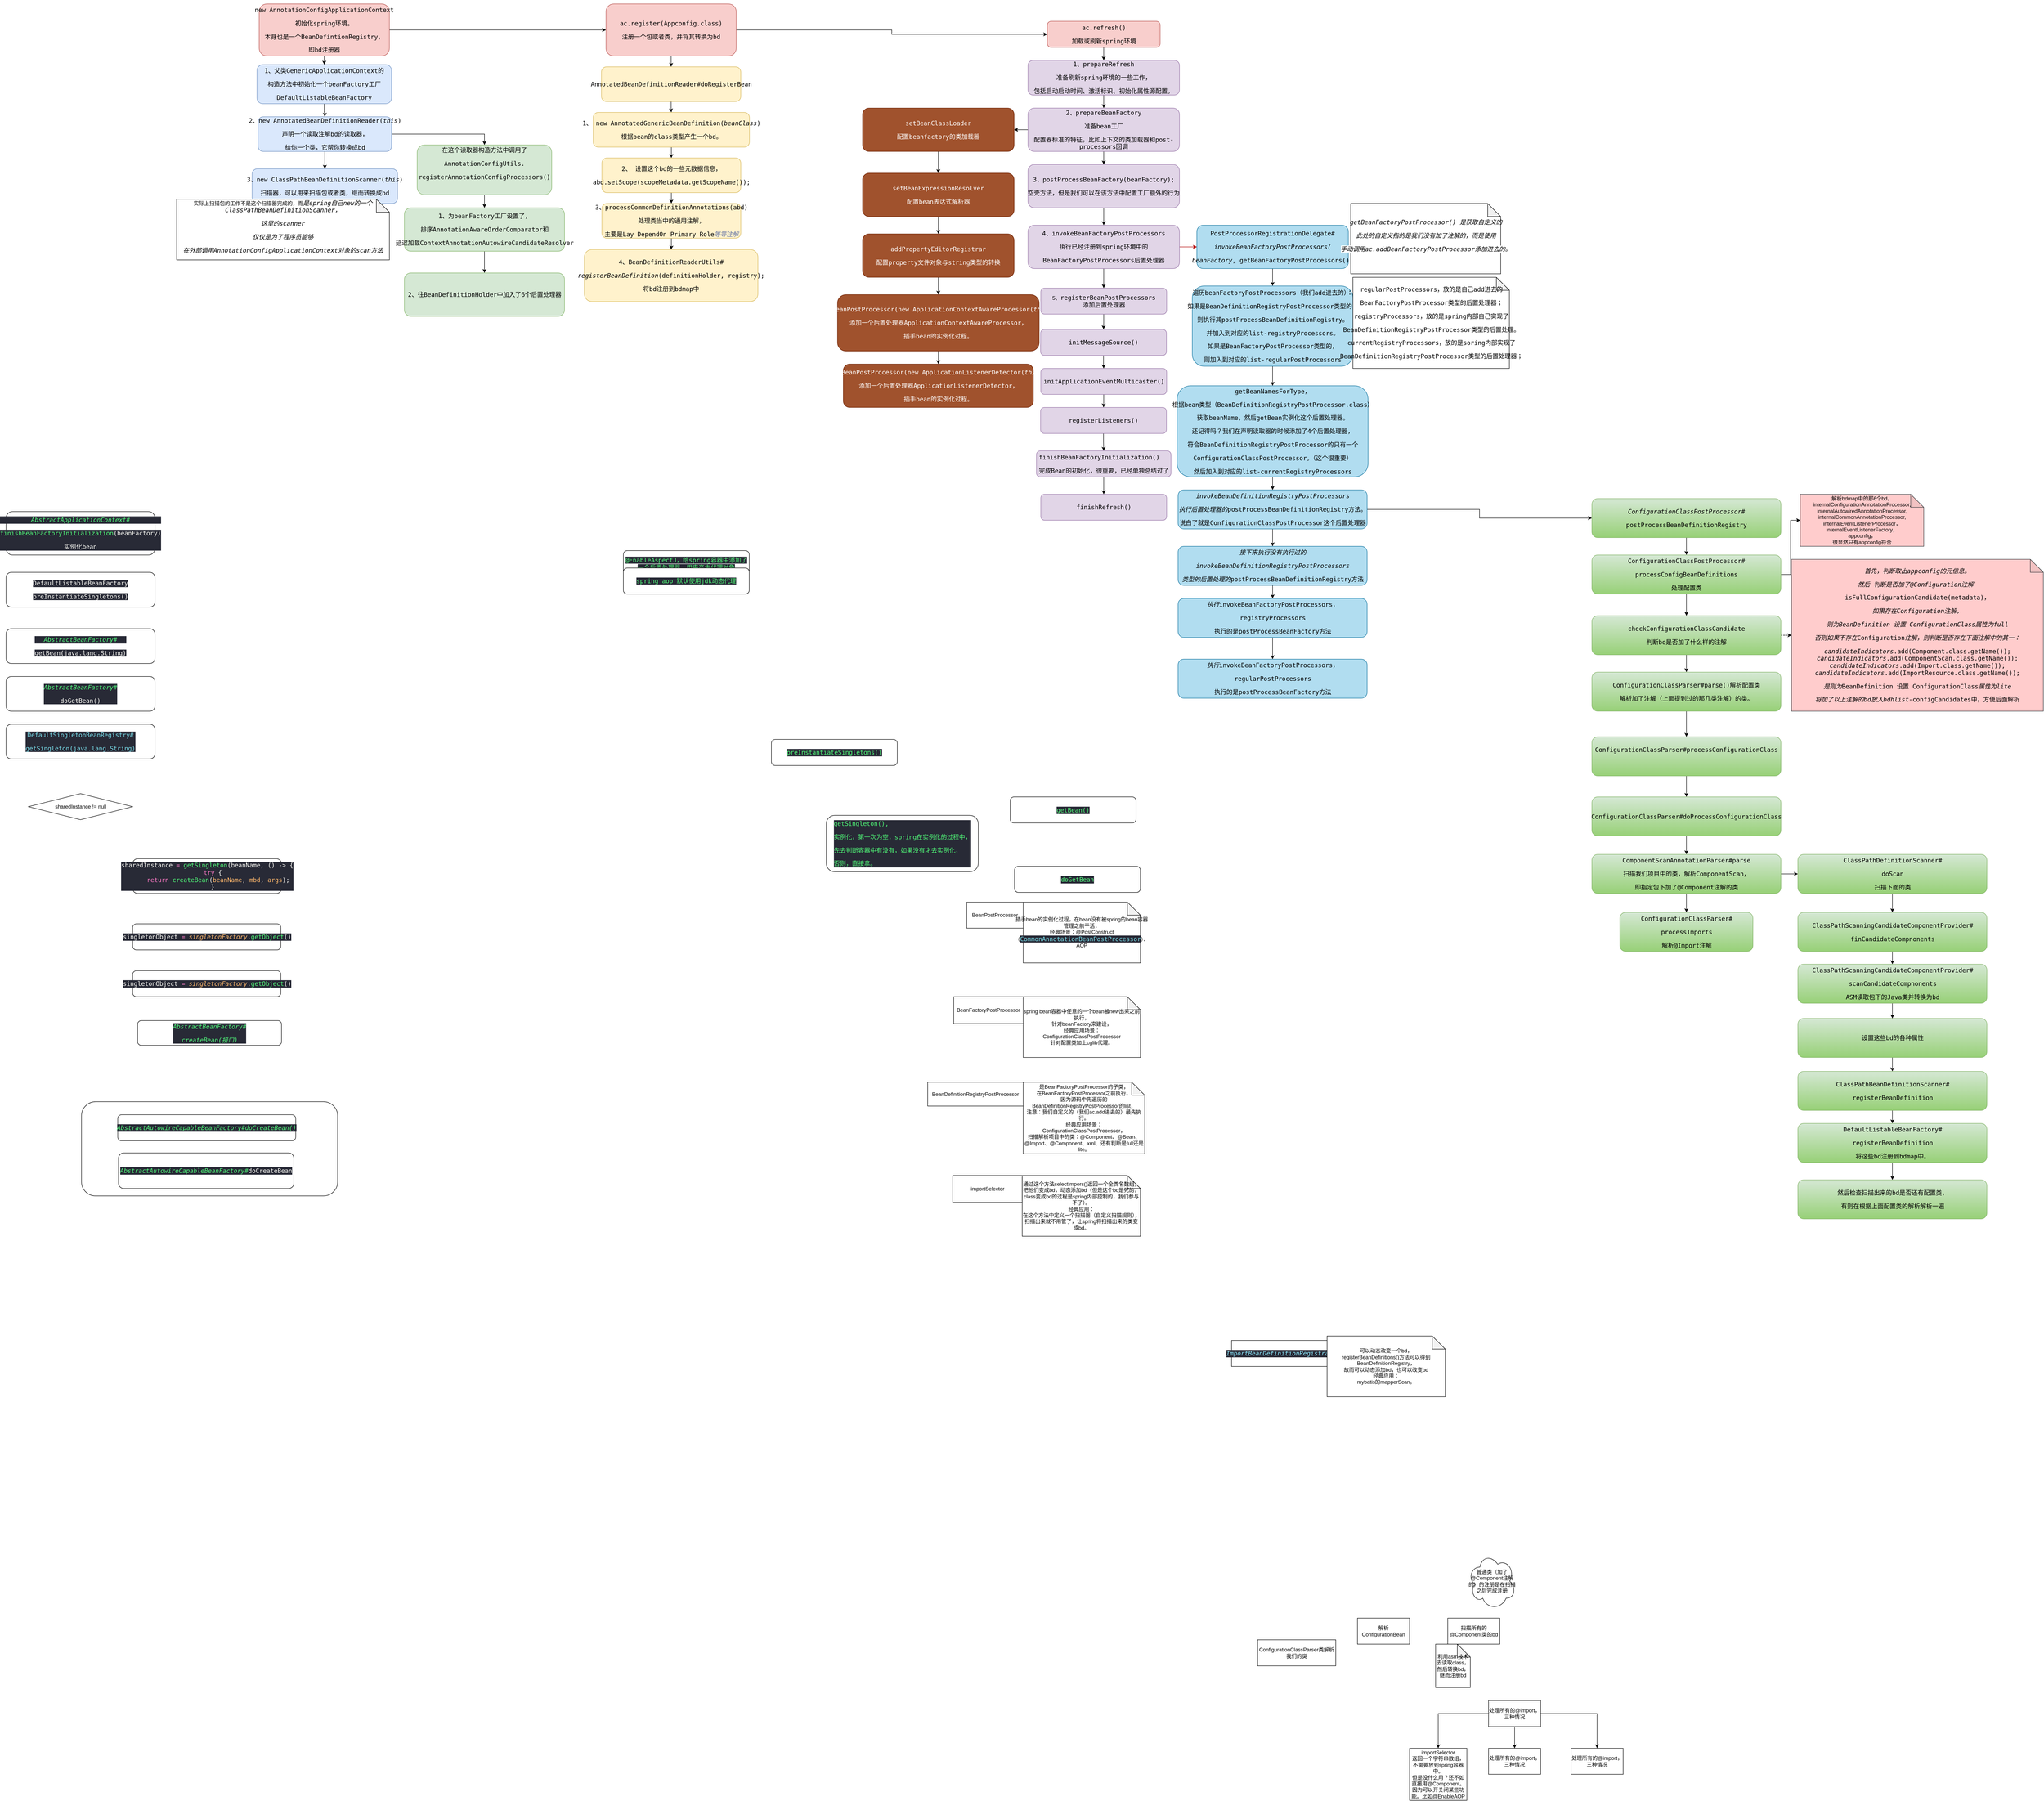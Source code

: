 <mxfile version="14.6.6" type="github">
  <diagram id="C5RBs43oDa-KdzZeNtuy" name="Page-1">
    <mxGraphModel dx="2227" dy="661" grid="1" gridSize="10" guides="1" tooltips="1" connect="1" arrows="1" fold="1" page="1" pageScale="1" pageWidth="827" pageHeight="1169" background="none" math="0" shadow="0">
      <root>
        <mxCell id="WIyWlLk6GJQsqaUBKTNV-0" />
        <mxCell id="WIyWlLk6GJQsqaUBKTNV-1" parent="WIyWlLk6GJQsqaUBKTNV-0" />
        <mxCell id="S8H_MGkvmwuUi4jEvwLL-24" value="&lt;pre style=&quot;background-color: rgb(40 , 42 , 54) ; font-family: &amp;#34;jetbrains mono&amp;#34; , monospace ; font-size: 10.5pt&quot;&gt;&lt;pre style=&quot;font-family: &amp;#34;jetbrains mono&amp;#34; , monospace ; font-size: 10.5pt&quot;&gt;&lt;pre style=&quot;font-family: &amp;#34;jetbrains mono&amp;#34; , monospace ; font-size: 10.5pt&quot;&gt;&lt;pre style=&quot;font-family: &amp;#34;jetbrains mono&amp;#34; , monospace ; font-size: 10.5pt&quot;&gt;&lt;pre style=&quot;color: rgb(248 , 248 , 242) ; font-family: &amp;#34;jetbrains mono&amp;#34; , monospace ; font-size: 10.5pt&quot;&gt;&lt;pre style=&quot;font-family: &amp;#34;jetbrains mono&amp;#34; , monospace ; font-size: 10.5pt&quot;&gt;&lt;pre style=&quot;font-family: &amp;#34;jetbrains mono&amp;#34; , monospace ; font-size: 10.5pt&quot;&gt;&lt;br&gt;&lt;/pre&gt;&lt;/pre&gt;&lt;/pre&gt;&lt;/pre&gt;&lt;/pre&gt;&lt;/pre&gt;&lt;/pre&gt;" style="rounded=1;whiteSpace=wrap;html=1;" parent="WIyWlLk6GJQsqaUBKTNV-1" vertex="1">
          <mxGeometry x="-359.25" y="2550" width="590" height="217" as="geometry" />
        </mxCell>
        <mxCell id="ukUZrPFF7Q5P6wZP_z7q-4" style="edgeStyle=orthogonalEdgeStyle;rounded=0;orthogonalLoop=1;jettySize=auto;html=1;" parent="WIyWlLk6GJQsqaUBKTNV-1" source="WIyWlLk6GJQsqaUBKTNV-3" target="ukUZrPFF7Q5P6wZP_z7q-0" edge="1">
          <mxGeometry relative="1" as="geometry" />
        </mxCell>
        <mxCell id="ukUZrPFF7Q5P6wZP_z7q-25" style="edgeStyle=orthogonalEdgeStyle;rounded=0;orthogonalLoop=1;jettySize=auto;html=1;entryX=0;entryY=0.5;entryDx=0;entryDy=0;" parent="WIyWlLk6GJQsqaUBKTNV-1" source="WIyWlLk6GJQsqaUBKTNV-3" target="ukUZrPFF7Q5P6wZP_z7q-18" edge="1">
          <mxGeometry relative="1" as="geometry" />
        </mxCell>
        <mxCell id="WIyWlLk6GJQsqaUBKTNV-3" value="&lt;pre style=&quot;font-family: &amp;#34;jetbrains mono&amp;#34; , monospace ; font-size: 10.5pt&quot;&gt;new AnnotationConfigApplicationContext&lt;/pre&gt;&lt;pre style=&quot;font-family: &amp;#34;jetbrains mono&amp;#34; , monospace ; font-size: 10.5pt&quot;&gt;初始化spring环境。&lt;/pre&gt;&lt;pre style=&quot;font-family: &amp;#34;jetbrains mono&amp;#34; , monospace ; font-size: 10.5pt&quot;&gt;本身也是一个&lt;span style=&quot;font-size: 10.5pt ; white-space: normal&quot;&gt;BeanDefintionRegistry，&lt;/span&gt;&lt;/pre&gt;&lt;pre style=&quot;font-family: &amp;#34;jetbrains mono&amp;#34; , monospace ; font-size: 10.5pt&quot;&gt;&lt;span style=&quot;font-size: 10.5pt ; white-space: normal&quot;&gt;即bd注册器&lt;/span&gt;&lt;/pre&gt;" style="rounded=1;whiteSpace=wrap;html=1;fontSize=12;glass=0;strokeWidth=1;shadow=0;fillColor=#f8cecc;strokeColor=#b85450;" parent="WIyWlLk6GJQsqaUBKTNV-1" vertex="1">
          <mxGeometry x="50" y="20" width="300" height="120" as="geometry" />
        </mxCell>
        <mxCell id="ukUZrPFF7Q5P6wZP_z7q-7" style="edgeStyle=orthogonalEdgeStyle;rounded=0;orthogonalLoop=1;jettySize=auto;html=1;entryX=0.5;entryY=0;entryDx=0;entryDy=0;" parent="WIyWlLk6GJQsqaUBKTNV-1" source="ukUZrPFF7Q5P6wZP_z7q-0" target="ukUZrPFF7Q5P6wZP_z7q-1" edge="1">
          <mxGeometry relative="1" as="geometry" />
        </mxCell>
        <mxCell id="ukUZrPFF7Q5P6wZP_z7q-0" value="&lt;pre style=&quot;font-family: &amp;#34;jetbrains mono&amp;#34; , monospace ; font-size: 10.5pt&quot;&gt;&lt;pre style=&quot;font-family: &amp;#34;jetbrains mono&amp;#34; , monospace ; font-size: 10.5pt&quot;&gt;1、父类GenericApplicationContext的&lt;/pre&gt;&lt;pre style=&quot;font-family: &amp;#34;jetbrains mono&amp;#34; , monospace ; font-size: 10.5pt&quot;&gt;构造方法中初始化一个beanFactory工厂&lt;/pre&gt;&lt;pre style=&quot;font-family: &amp;#34;jetbrains mono&amp;#34; , monospace ; font-size: 10.5pt&quot;&gt;&lt;pre style=&quot;font-family: &amp;#34;jetbrains mono&amp;#34; , monospace ; font-size: 10.5pt&quot;&gt;DefaultListableBeanFactory&lt;/pre&gt;&lt;/pre&gt;&lt;/pre&gt;" style="rounded=1;whiteSpace=wrap;html=1;fontSize=12;glass=0;strokeWidth=1;shadow=0;strokeColor=#6c8ebf;fillColor=#dae8fc;" parent="WIyWlLk6GJQsqaUBKTNV-1" vertex="1">
          <mxGeometry x="45" y="160" width="310" height="90" as="geometry" />
        </mxCell>
        <mxCell id="ukUZrPFF7Q5P6wZP_z7q-9" style="edgeStyle=orthogonalEdgeStyle;rounded=0;orthogonalLoop=1;jettySize=auto;html=1;" parent="WIyWlLk6GJQsqaUBKTNV-1" source="ukUZrPFF7Q5P6wZP_z7q-1" target="ukUZrPFF7Q5P6wZP_z7q-2" edge="1">
          <mxGeometry relative="1" as="geometry" />
        </mxCell>
        <mxCell id="ukUZrPFF7Q5P6wZP_z7q-14" style="edgeStyle=orthogonalEdgeStyle;rounded=0;orthogonalLoop=1;jettySize=auto;html=1;entryX=0.5;entryY=0;entryDx=0;entryDy=0;" parent="WIyWlLk6GJQsqaUBKTNV-1" source="ukUZrPFF7Q5P6wZP_z7q-1" target="ukUZrPFF7Q5P6wZP_z7q-10" edge="1">
          <mxGeometry relative="1" as="geometry" />
        </mxCell>
        <mxCell id="ukUZrPFF7Q5P6wZP_z7q-1" value="&lt;pre style=&quot;font-family: &amp;#34;jetbrains mono&amp;#34; , monospace ; font-size: 10.5pt&quot;&gt;2、new &lt;span style=&quot;font-family: &amp;#34;jetbrains mono&amp;#34; , monospace ; font-size: 10.5pt&quot;&gt;AnnotatedBeanDefinitionReader&lt;/span&gt;&lt;span style=&quot;font-family: &amp;#34;jetbrains mono&amp;#34; , monospace ; font-size: 10.5pt&quot;&gt;(&lt;/span&gt;&lt;span style=&quot;font-family: &amp;#34;jetbrains mono&amp;#34; , monospace ; font-size: 10.5pt ; font-style: italic&quot;&gt;this&lt;/span&gt;&lt;span style=&quot;font-family: &amp;#34;jetbrains mono&amp;#34; , monospace ; font-size: 10.5pt&quot;&gt;)&lt;/span&gt;&lt;/pre&gt;&lt;pre style=&quot;font-size: 10.5pt&quot;&gt;&lt;font face=&quot;JetBrains Mono, monospace&quot;&gt;声明一个读取注解bd的读取器，&lt;/font&gt;&lt;/pre&gt;&lt;pre style=&quot;font-size: 10.5pt&quot;&gt;&lt;font face=&quot;JetBrains Mono, monospace&quot;&gt;给你一个类，它帮你转换成bd&lt;/font&gt;&lt;/pre&gt;" style="rounded=1;whiteSpace=wrap;html=1;fontSize=12;glass=0;strokeWidth=1;shadow=0;fillColor=#dae8fc;strokeColor=#6c8ebf;" parent="WIyWlLk6GJQsqaUBKTNV-1" vertex="1">
          <mxGeometry x="47.5" y="280" width="307.5" height="80" as="geometry" />
        </mxCell>
        <mxCell id="ukUZrPFF7Q5P6wZP_z7q-2" value="&lt;pre style=&quot;font-family: &amp;#34;jetbrains mono&amp;#34; , monospace ; font-size: 10.5pt&quot;&gt;3、new &lt;span style=&quot;font-family: &amp;#34;jetbrains mono&amp;#34; , monospace ; font-size: 10.5pt&quot;&gt;ClassPathBeanDefinitionScanner&lt;/span&gt;&lt;span style=&quot;font-family: &amp;#34;jetbrains mono&amp;#34; , monospace ; font-size: 10.5pt&quot;&gt;(&lt;/span&gt;&lt;span style=&quot;font-family: &amp;#34;jetbrains mono&amp;#34; , monospace ; font-size: 10.5pt ; font-style: italic&quot;&gt;this&lt;/span&gt;&lt;span style=&quot;font-family: &amp;#34;jetbrains mono&amp;#34; , monospace ; font-size: 10.5pt&quot;&gt;)&lt;/span&gt;&lt;/pre&gt;&lt;pre style=&quot;font-family: &amp;#34;jetbrains mono&amp;#34; , monospace ; font-size: 10.5pt&quot;&gt;扫描器，可以用来扫描包或者类，继而转换成bd&lt;/pre&gt;" style="rounded=1;whiteSpace=wrap;html=1;fontSize=12;glass=0;strokeWidth=1;shadow=0;fillColor=#dae8fc;strokeColor=#6c8ebf;" parent="WIyWlLk6GJQsqaUBKTNV-1" vertex="1">
          <mxGeometry x="33.75" y="400" width="335" height="80" as="geometry" />
        </mxCell>
        <mxCell id="ukUZrPFF7Q5P6wZP_z7q-3" value="&lt;span style=&quot;background-color: rgb(255 , 255 , 255)&quot;&gt;实际上扫描包的工作不是这个扫描器完成的，而&lt;span style=&quot;font-size: 10.5pt ; font-style: italic&quot;&gt;是&lt;/span&gt;&lt;span style=&quot;font-size: 10.5pt ; font-style: italic ; font-family: &amp;#34;jetbrains mono&amp;#34; , monospace&quot;&gt;spring&lt;/span&gt;&lt;span style=&quot;font-size: 10.5pt ; font-style: italic&quot;&gt;自己&lt;/span&gt;&lt;span style=&quot;font-size: 10.5pt ; font-style: italic ; font-family: &amp;#34;jetbrains mono&amp;#34; , monospace&quot;&gt;new&lt;/span&gt;&lt;span style=&quot;font-size: 10.5pt ; font-style: italic&quot;&gt;的一个&lt;/span&gt;&lt;span style=&quot;font-size: 10.5pt ; font-style: italic ; font-family: &amp;#34;jetbrains mono&amp;#34; , monospace&quot;&gt;ClassPathBeanDefinitionScanner，&lt;br&gt;&lt;/span&gt;&lt;/span&gt;&lt;pre style=&quot;font-size: 10.5pt&quot;&gt;&lt;span style=&quot;background-color: rgb(255 , 255 , 255)&quot;&gt;&lt;span style=&quot;font-style: italic&quot;&gt;这里的&lt;/span&gt;&lt;span style=&quot;font-style: italic ; font-family: &amp;#34;jetbrains mono&amp;#34; , monospace&quot;&gt;scanner&lt;/span&gt;&lt;/span&gt;&lt;/pre&gt;&lt;pre style=&quot;font-size: 10.5pt&quot;&gt;&lt;span style=&quot;font-style: italic ; background-color: rgb(255 , 255 , 255)&quot;&gt;仅仅是为了程序员能够&lt;/span&gt;&lt;/pre&gt;&lt;pre style=&quot;font-size: 10.5pt&quot;&gt;&lt;span style=&quot;background-color: rgb(255 , 255 , 255)&quot;&gt;&lt;span style=&quot;font-style: italic&quot;&gt;在外部调用&lt;/span&gt;&lt;span style=&quot;font-style: italic ; font-family: &amp;#34;jetbrains mono&amp;#34; , monospace&quot;&gt;AnnotationConfigApplicationContext&lt;/span&gt;&lt;span style=&quot;font-style: italic&quot;&gt;对象的&lt;/span&gt;&lt;span style=&quot;font-style: italic ; font-family: &amp;#34;jetbrains mono&amp;#34; , monospace&quot;&gt;scan&lt;/span&gt;&lt;span style=&quot;font-style: italic&quot;&gt;方法&lt;/span&gt;&lt;/span&gt;&lt;/pre&gt;" style="shape=note;whiteSpace=wrap;html=1;backgroundOutline=1;darkOpacity=0.05;" parent="WIyWlLk6GJQsqaUBKTNV-1" vertex="1">
          <mxGeometry x="-140" y="470" width="490" height="140" as="geometry" />
        </mxCell>
        <mxCell id="ukUZrPFF7Q5P6wZP_z7q-15" style="edgeStyle=orthogonalEdgeStyle;rounded=0;orthogonalLoop=1;jettySize=auto;html=1;" parent="WIyWlLk6GJQsqaUBKTNV-1" source="ukUZrPFF7Q5P6wZP_z7q-10" target="ukUZrPFF7Q5P6wZP_z7q-12" edge="1">
          <mxGeometry relative="1" as="geometry" />
        </mxCell>
        <mxCell id="ukUZrPFF7Q5P6wZP_z7q-10" value="&lt;pre style=&quot;font-family: &amp;#34;jetbrains mono&amp;#34; , monospace ; font-size: 10.5pt&quot;&gt;&lt;pre style=&quot;font-family: &amp;#34;jetbrains mono&amp;#34; , monospace ; font-size: 10.5pt&quot;&gt;在这个读取器构造方法中调用了&lt;/pre&gt;&lt;pre style=&quot;font-family: &amp;#34;jetbrains mono&amp;#34; , monospace ; font-size: 10.5pt&quot;&gt;AnnotationConfigUtils.&lt;/pre&gt;&lt;pre style=&quot;font-family: &amp;#34;jetbrains mono&amp;#34; , monospace ; font-size: 10.5pt&quot;&gt;registerAnnotationConfigProcessors()&lt;/pre&gt;&lt;pre style=&quot;font-family: &amp;#34;jetbrains mono&amp;#34; , monospace ; font-size: 10.5pt&quot;&gt;&lt;br&gt;&lt;/pre&gt;&lt;/pre&gt;" style="rounded=1;whiteSpace=wrap;html=1;fontSize=12;glass=0;strokeWidth=1;shadow=0;fillColor=#d5e8d4;strokeColor=#82b366;" parent="WIyWlLk6GJQsqaUBKTNV-1" vertex="1">
          <mxGeometry x="414" y="345" width="310" height="115" as="geometry" />
        </mxCell>
        <mxCell id="ukUZrPFF7Q5P6wZP_z7q-17" style="edgeStyle=orthogonalEdgeStyle;rounded=0;orthogonalLoop=1;jettySize=auto;html=1;" parent="WIyWlLk6GJQsqaUBKTNV-1" source="ukUZrPFF7Q5P6wZP_z7q-12" target="ukUZrPFF7Q5P6wZP_z7q-13" edge="1">
          <mxGeometry relative="1" as="geometry" />
        </mxCell>
        <mxCell id="ukUZrPFF7Q5P6wZP_z7q-12" value="&lt;pre style=&quot;font-family: &amp;#34;jetbrains mono&amp;#34; , monospace ; font-size: 10.5pt&quot;&gt;&lt;pre style=&quot;font-family: &amp;#34;jetbrains mono&amp;#34; , monospace ; font-size: 10.5pt&quot;&gt;1、为beanFactory工厂设置了，&lt;/pre&gt;&lt;pre style=&quot;font-family: &amp;#34;jetbrains mono&amp;#34; , monospace ; font-size: 10.5pt&quot;&gt;排序AnnotationAwareOrderComparator和&lt;/pre&gt;&lt;pre style=&quot;font-family: &amp;#34;jetbrains mono&amp;#34; , monospace ; font-size: 10.5pt&quot;&gt;延迟加载ContextAnnotationAutowireCandidateResolver&lt;/pre&gt;&lt;/pre&gt;" style="rounded=1;whiteSpace=wrap;html=1;fontSize=12;glass=0;strokeWidth=1;shadow=0;fillColor=#d5e8d4;strokeColor=#82b366;" parent="WIyWlLk6GJQsqaUBKTNV-1" vertex="1">
          <mxGeometry x="384.5" y="490" width="369" height="100" as="geometry" />
        </mxCell>
        <mxCell id="ukUZrPFF7Q5P6wZP_z7q-13" value="&lt;pre style=&quot;font-family: &amp;#34;jetbrains mono&amp;#34; , monospace ; font-size: 10.5pt&quot;&gt;&lt;pre style=&quot;font-family: &amp;#34;jetbrains mono&amp;#34; , monospace ; font-size: 10.5pt&quot;&gt;2、往BeanDefinitionHolder中加入了6个后置处理器&lt;br&gt;&lt;/pre&gt;&lt;/pre&gt;" style="rounded=1;whiteSpace=wrap;html=1;fontSize=12;glass=0;strokeWidth=1;shadow=0;fillColor=#d5e8d4;strokeColor=#82b366;" parent="WIyWlLk6GJQsqaUBKTNV-1" vertex="1">
          <mxGeometry x="384.5" y="640" width="369" height="100" as="geometry" />
        </mxCell>
        <mxCell id="ukUZrPFF7Q5P6wZP_z7q-26" style="edgeStyle=orthogonalEdgeStyle;rounded=0;orthogonalLoop=1;jettySize=auto;html=1;" parent="WIyWlLk6GJQsqaUBKTNV-1" source="ukUZrPFF7Q5P6wZP_z7q-18" target="ukUZrPFF7Q5P6wZP_z7q-19" edge="1">
          <mxGeometry relative="1" as="geometry" />
        </mxCell>
        <mxCell id="ukUZrPFF7Q5P6wZP_z7q-41" style="edgeStyle=orthogonalEdgeStyle;rounded=0;orthogonalLoop=1;jettySize=auto;html=1;" parent="WIyWlLk6GJQsqaUBKTNV-1" source="ukUZrPFF7Q5P6wZP_z7q-18" target="ukUZrPFF7Q5P6wZP_z7q-35" edge="1">
          <mxGeometry relative="1" as="geometry" />
        </mxCell>
        <mxCell id="ukUZrPFF7Q5P6wZP_z7q-18" value="&lt;pre style=&quot;font-family: &amp;#34;jetbrains mono&amp;#34; , monospace ; font-size: 10.5pt&quot;&gt;&lt;pre style=&quot;font-family: &amp;#34;jetbrains mono&amp;#34; , monospace ; font-size: 10.5pt&quot;&gt;ac.register(Appconfig.class)&lt;/pre&gt;&lt;pre style=&quot;font-family: &amp;#34;jetbrains mono&amp;#34; , monospace ; font-size: 10.5pt&quot;&gt;注册一个包或者类，并将其转换为bd&lt;/pre&gt;&lt;/pre&gt;" style="rounded=1;whiteSpace=wrap;html=1;fontSize=12;glass=0;strokeWidth=1;shadow=0;fillColor=#f8cecc;strokeColor=#b85450;" parent="WIyWlLk6GJQsqaUBKTNV-1" vertex="1">
          <mxGeometry x="849" y="20" width="300" height="120" as="geometry" />
        </mxCell>
        <mxCell id="CRZ9c4N0Btld5MNzoQ-e-0" style="edgeStyle=orthogonalEdgeStyle;rounded=0;orthogonalLoop=1;jettySize=auto;html=1;entryX=0.5;entryY=0;entryDx=0;entryDy=0;" parent="WIyWlLk6GJQsqaUBKTNV-1" source="ukUZrPFF7Q5P6wZP_z7q-19" target="ukUZrPFF7Q5P6wZP_z7q-21" edge="1">
          <mxGeometry relative="1" as="geometry" />
        </mxCell>
        <mxCell id="ukUZrPFF7Q5P6wZP_z7q-19" value="&lt;pre style=&quot;font-family: &amp;#34;jetbrains mono&amp;#34; , monospace ; font-size: 10.5pt&quot;&gt;&lt;pre style=&quot;font-family: &amp;#34;jetbrains mono&amp;#34; , monospace ; font-size: 10.5pt&quot;&gt;&lt;pre style=&quot;font-family: &amp;#34;jetbrains mono&amp;#34; , monospace ; font-size: 10.5pt&quot;&gt;AnnotatedBeanDefinitionReader#doRegisterBean&lt;/pre&gt;&lt;/pre&gt;&lt;/pre&gt;" style="rounded=1;whiteSpace=wrap;html=1;fontSize=12;glass=0;strokeWidth=1;shadow=0;fillColor=#fff2cc;strokeColor=#d6b656;" parent="WIyWlLk6GJQsqaUBKTNV-1" vertex="1">
          <mxGeometry x="838.5" y="165" width="321" height="80" as="geometry" />
        </mxCell>
        <mxCell id="ukUZrPFF7Q5P6wZP_z7q-28" style="edgeStyle=orthogonalEdgeStyle;rounded=0;orthogonalLoop=1;jettySize=auto;html=1;entryX=0.5;entryY=0;entryDx=0;entryDy=0;" parent="WIyWlLk6GJQsqaUBKTNV-1" source="ukUZrPFF7Q5P6wZP_z7q-21" target="ukUZrPFF7Q5P6wZP_z7q-22" edge="1">
          <mxGeometry relative="1" as="geometry" />
        </mxCell>
        <mxCell id="ukUZrPFF7Q5P6wZP_z7q-21" value="&lt;pre style=&quot;font-family: &amp;#34;jetbrains mono&amp;#34; , monospace ; font-size: 10.5pt&quot;&gt;&lt;pre style=&quot;font-family: &amp;#34;jetbrains mono&amp;#34; , monospace ; font-size: 10.5pt&quot;&gt;&lt;pre style=&quot;font-family: &amp;#34;jetbrains mono&amp;#34; , monospace ; font-size: 10.5pt&quot;&gt;1、 &lt;span style=&quot;font-family: &amp;#34;jetbrains mono&amp;#34; , monospace ; font-size: 10.5pt&quot;&gt;new &lt;/span&gt;&lt;span style=&quot;font-family: &amp;#34;jetbrains mono&amp;#34; , monospace ; font-size: 10.5pt&quot;&gt;AnnotatedGenericBeanDefinition&lt;/span&gt;&lt;span style=&quot;font-family: &amp;#34;jetbrains mono&amp;#34; , monospace ; font-size: 10.5pt&quot;&gt;(&lt;/span&gt;&lt;span style=&quot;font-family: &amp;#34;jetbrains mono&amp;#34; , monospace ; font-size: 10.5pt ; font-style: italic&quot;&gt;beanClass&lt;/span&gt;&lt;span style=&quot;font-family: &amp;#34;jetbrains mono&amp;#34; , monospace ; font-size: 10.5pt&quot;&gt;)&lt;/span&gt;&lt;/pre&gt;&lt;pre style=&quot;font-family: &amp;#34;jetbrains mono&amp;#34; , monospace ; font-size: 10.5pt&quot;&gt;根据bean的class类型产生一个bd。&lt;/pre&gt;&lt;/pre&gt;&lt;/pre&gt;" style="rounded=1;whiteSpace=wrap;html=1;fontSize=12;glass=0;strokeWidth=1;shadow=0;fillColor=#fff2cc;strokeColor=#d6b656;" parent="WIyWlLk6GJQsqaUBKTNV-1" vertex="1">
          <mxGeometry x="819.5" y="270" width="360" height="80" as="geometry" />
        </mxCell>
        <mxCell id="ukUZrPFF7Q5P6wZP_z7q-29" style="edgeStyle=orthogonalEdgeStyle;rounded=0;orthogonalLoop=1;jettySize=auto;html=1;entryX=0.5;entryY=0;entryDx=0;entryDy=0;" parent="WIyWlLk6GJQsqaUBKTNV-1" source="ukUZrPFF7Q5P6wZP_z7q-22" target="ukUZrPFF7Q5P6wZP_z7q-23" edge="1">
          <mxGeometry relative="1" as="geometry" />
        </mxCell>
        <mxCell id="ukUZrPFF7Q5P6wZP_z7q-22" value="&lt;pre style=&quot;font-family: &amp;#34;jetbrains mono&amp;#34; , monospace ; font-size: 10.5pt&quot;&gt;&lt;pre style=&quot;font-family: &amp;#34;jetbrains mono&amp;#34; , monospace ; font-size: 10.5pt&quot;&gt;&lt;pre style=&quot;font-family: &amp;#34;jetbrains mono&amp;#34; , monospace ; font-size: 10.5pt&quot;&gt;2、 设置这个bd的一些元数据信息，&lt;/pre&gt;&lt;pre style=&quot;font-family: &amp;#34;jetbrains mono&amp;#34; , monospace ; font-size: 10.5pt&quot;&gt;&lt;pre style=&quot;font-family: &amp;#34;jetbrains mono&amp;#34; , monospace ; font-size: 10.5pt&quot;&gt;abd.setScope(scopeMetadata.getScopeName());&lt;/pre&gt;&lt;/pre&gt;&lt;/pre&gt;&lt;/pre&gt;" style="rounded=1;whiteSpace=wrap;html=1;fontSize=12;glass=0;strokeWidth=1;shadow=0;fillColor=#fff2cc;strokeColor=#d6b656;" parent="WIyWlLk6GJQsqaUBKTNV-1" vertex="1">
          <mxGeometry x="839.5" y="375" width="320" height="80" as="geometry" />
        </mxCell>
        <mxCell id="ukUZrPFF7Q5P6wZP_z7q-31" style="edgeStyle=orthogonalEdgeStyle;rounded=0;orthogonalLoop=1;jettySize=auto;html=1;entryX=0.5;entryY=0;entryDx=0;entryDy=0;" parent="WIyWlLk6GJQsqaUBKTNV-1" source="ukUZrPFF7Q5P6wZP_z7q-23" target="ukUZrPFF7Q5P6wZP_z7q-24" edge="1">
          <mxGeometry relative="1" as="geometry" />
        </mxCell>
        <mxCell id="ukUZrPFF7Q5P6wZP_z7q-23" value="&lt;pre style=&quot;font-family: &amp;#34;jetbrains mono&amp;#34; , monospace ; font-size: 10.5pt&quot;&gt;&lt;pre style=&quot;font-family: &amp;#34;jetbrains mono&amp;#34; , monospace ; font-size: 10.5pt&quot;&gt;&lt;pre style=&quot;font-family: &amp;#34;jetbrains mono&amp;#34; , monospace ; font-size: 10.5pt&quot;&gt;3、processCommonDefinitionAnnotations(abd)&lt;/pre&gt;&lt;pre style=&quot;font-family: &amp;#34;jetbrains mono&amp;#34; , monospace ; font-size: 10.5pt&quot;&gt;处理类当中的通用注解，&lt;/pre&gt;&lt;pre style=&quot;font-family: &amp;#34;jetbrains mono&amp;#34; , monospace ; font-size: 10.5pt&quot;&gt;主要是Lay DependOn Primary Role&lt;span style=&quot;font-size: 10.5pt ; color: rgb(98 , 114 , 164) ; font-style: italic ; font-family: , monospace&quot;&gt;等等注解&lt;/span&gt;&lt;/pre&gt;&lt;/pre&gt;&lt;/pre&gt;" style="rounded=1;whiteSpace=wrap;html=1;fontSize=12;glass=0;strokeWidth=1;shadow=0;fillColor=#fff2cc;strokeColor=#d6b656;" parent="WIyWlLk6GJQsqaUBKTNV-1" vertex="1">
          <mxGeometry x="839.5" y="480" width="320" height="80" as="geometry" />
        </mxCell>
        <mxCell id="ukUZrPFF7Q5P6wZP_z7q-24" value="&lt;pre style=&quot;font-family: &amp;#34;jetbrains mono&amp;#34; , monospace ; font-size: 10.5pt&quot;&gt;&lt;pre style=&quot;font-family: &amp;#34;jetbrains mono&amp;#34; , monospace ; font-size: 10.5pt&quot;&gt;&lt;pre style=&quot;font-family: &amp;#34;jetbrains mono&amp;#34; , monospace ; font-size: 10.5pt&quot;&gt;4、BeanDefinitionReaderUtils&lt;span style=&quot;font-family: &amp;#34;jetbrains mono&amp;#34; , monospace ; font-size: 10.5pt&quot;&gt;#&lt;/span&gt;&lt;/pre&gt;&lt;pre style=&quot;font-family: &amp;#34;jetbrains mono&amp;#34; , monospace ; font-size: 10.5pt&quot;&gt;&lt;span style=&quot;font-family: &amp;#34;jetbrains mono&amp;#34; , monospace ; font-size: 10.5pt ; font-style: italic&quot;&gt;registerBeanDefinition&lt;/span&gt;&lt;span style=&quot;font-family: &amp;#34;jetbrains mono&amp;#34; , monospace ; font-size: 10.5pt&quot;&gt;(definitionHolder, &lt;/span&gt;&lt;span style=&quot;font-family: &amp;#34;jetbrains mono&amp;#34; , monospace ; font-size: 10.5pt&quot;&gt;registry);&lt;/span&gt;&lt;/pre&gt;&lt;pre style=&quot;font-family: &amp;#34;jetbrains mono&amp;#34; , monospace ; font-size: 10.5pt&quot;&gt;将bd注册到bdmap中&lt;/pre&gt;&lt;/pre&gt;&lt;/pre&gt;" style="rounded=1;whiteSpace=wrap;html=1;fontSize=12;glass=0;strokeWidth=1;shadow=0;fillColor=#fff2cc;strokeColor=#d6b656;" parent="WIyWlLk6GJQsqaUBKTNV-1" vertex="1">
          <mxGeometry x="799" y="586" width="400" height="120" as="geometry" />
        </mxCell>
        <mxCell id="ukUZrPFF7Q5P6wZP_z7q-70" style="edgeStyle=orthogonalEdgeStyle;rounded=0;orthogonalLoop=1;jettySize=auto;html=1;entryX=0.5;entryY=0;entryDx=0;entryDy=0;" parent="WIyWlLk6GJQsqaUBKTNV-1" source="ukUZrPFF7Q5P6wZP_z7q-35" target="ukUZrPFF7Q5P6wZP_z7q-42" edge="1">
          <mxGeometry relative="1" as="geometry" />
        </mxCell>
        <mxCell id="ukUZrPFF7Q5P6wZP_z7q-35" value="&lt;pre style=&quot;font-family: &amp;#34;jetbrains mono&amp;#34; , monospace ; font-size: 10.5pt&quot;&gt;&lt;pre style=&quot;font-family: &amp;#34;jetbrains mono&amp;#34; , monospace ; font-size: 10.5pt&quot;&gt;&lt;pre style=&quot;font-family: &amp;#34;jetbrains mono&amp;#34; , monospace ; font-size: 10.5pt&quot;&gt;ac.refresh()&lt;/pre&gt;&lt;pre style=&quot;font-family: &amp;#34;jetbrains mono&amp;#34; , monospace ; font-size: 10.5pt&quot;&gt;加载或刷新spring环境&lt;/pre&gt;&lt;/pre&gt;&lt;/pre&gt;" style="rounded=1;whiteSpace=wrap;html=1;fontSize=12;glass=0;strokeWidth=1;shadow=0;fillColor=#f8cecc;strokeColor=#b85450;" parent="WIyWlLk6GJQsqaUBKTNV-1" vertex="1">
          <mxGeometry x="1865.5" y="60" width="260" height="60" as="geometry" />
        </mxCell>
        <mxCell id="ukUZrPFF7Q5P6wZP_z7q-71" style="edgeStyle=orthogonalEdgeStyle;rounded=0;orthogonalLoop=1;jettySize=auto;html=1;entryX=0.5;entryY=0;entryDx=0;entryDy=0;" parent="WIyWlLk6GJQsqaUBKTNV-1" source="ukUZrPFF7Q5P6wZP_z7q-42" target="ukUZrPFF7Q5P6wZP_z7q-43" edge="1">
          <mxGeometry relative="1" as="geometry" />
        </mxCell>
        <mxCell id="ukUZrPFF7Q5P6wZP_z7q-42" value="&lt;pre style=&quot;font-family: &amp;#34;jetbrains mono&amp;#34; , monospace ; font-size: 10.5pt&quot;&gt;&lt;pre style=&quot;font-family: &amp;#34;jetbrains mono&amp;#34; , monospace ; font-size: 10.5pt&quot;&gt;&lt;pre style=&quot;font-family: &amp;#34;jetbrains mono&amp;#34; , monospace ; font-size: 10.5pt&quot;&gt;&lt;pre style=&quot;font-family: &amp;#34;jetbrains mono&amp;#34; , monospace ; font-size: 10.5pt&quot;&gt;1、prepareRefresh&lt;/pre&gt;&lt;pre style=&quot;font-family: &amp;#34;jetbrains mono&amp;#34; , monospace ; font-size: 10.5pt&quot;&gt;准备刷新spring环境的一些工作，&lt;/pre&gt;&lt;pre style=&quot;font-family: &amp;#34;jetbrains mono&amp;#34; , monospace ; font-size: 10.5pt&quot;&gt;包括启动启动时间、激活标识、初始化属性源配置。&lt;/pre&gt;&lt;/pre&gt;&lt;/pre&gt;&lt;/pre&gt;" style="rounded=1;whiteSpace=wrap;html=1;fontSize=12;glass=0;strokeWidth=1;shadow=0;fillColor=#e1d5e7;strokeColor=#9673a6;" parent="WIyWlLk6GJQsqaUBKTNV-1" vertex="1">
          <mxGeometry x="1821" y="150" width="349" height="80" as="geometry" />
        </mxCell>
        <mxCell id="ukUZrPFF7Q5P6wZP_z7q-72" style="edgeStyle=orthogonalEdgeStyle;rounded=0;orthogonalLoop=1;jettySize=auto;html=1;entryX=0.5;entryY=0;entryDx=0;entryDy=0;" parent="WIyWlLk6GJQsqaUBKTNV-1" source="ukUZrPFF7Q5P6wZP_z7q-43" target="ukUZrPFF7Q5P6wZP_z7q-51" edge="1">
          <mxGeometry relative="1" as="geometry" />
        </mxCell>
        <mxCell id="CRZ9c4N0Btld5MNzoQ-e-1" style="edgeStyle=orthogonalEdgeStyle;rounded=0;orthogonalLoop=1;jettySize=auto;html=1;entryX=1;entryY=0.5;entryDx=0;entryDy=0;" parent="WIyWlLk6GJQsqaUBKTNV-1" source="ukUZrPFF7Q5P6wZP_z7q-43" target="ukUZrPFF7Q5P6wZP_z7q-44" edge="1">
          <mxGeometry relative="1" as="geometry" />
        </mxCell>
        <mxCell id="ukUZrPFF7Q5P6wZP_z7q-43" value="&lt;pre style=&quot;font-family: &amp;#34;jetbrains mono&amp;#34; , monospace ; font-size: 10.5pt&quot;&gt;&lt;pre style=&quot;font-family: &amp;#34;jetbrains mono&amp;#34; , monospace ; font-size: 10.5pt&quot;&gt;&lt;pre style=&quot;font-family: &amp;#34;jetbrains mono&amp;#34; , monospace ; font-size: 10.5pt&quot;&gt;&lt;pre style=&quot;font-family: &amp;#34;jetbrains mono&amp;#34; , monospace ; font-size: 10.5pt&quot;&gt;2、prepareBeanFactory&lt;/pre&gt;&lt;pre style=&quot;font-family: &amp;#34;jetbrains mono&amp;#34; , monospace ; font-size: 10.5pt&quot;&gt;&lt;span style=&quot;font-size: 10.5pt&quot;&gt;准备bean工厂&lt;/span&gt;&lt;br&gt;&lt;/pre&gt;&lt;pre style=&quot;font-family: &amp;#34;jetbrains mono&amp;#34; , monospace ; font-size: 10.5pt&quot;&gt;&lt;span style=&quot;font-size: 10.5pt ; white-space: normal&quot;&gt;配置器标准的特征，比如上下文的类加载器和post-processors回调&lt;/span&gt;&lt;/pre&gt;&lt;/pre&gt;&lt;/pre&gt;&lt;/pre&gt;" style="rounded=1;whiteSpace=wrap;html=1;fontSize=12;glass=0;strokeWidth=1;shadow=0;fillColor=#e1d5e7;strokeColor=#9673a6;" parent="WIyWlLk6GJQsqaUBKTNV-1" vertex="1">
          <mxGeometry x="1821" y="260" width="349" height="100" as="geometry" />
        </mxCell>
        <mxCell id="ukUZrPFF7Q5P6wZP_z7q-66" style="edgeStyle=orthogonalEdgeStyle;rounded=0;orthogonalLoop=1;jettySize=auto;html=1;entryX=0.5;entryY=0;entryDx=0;entryDy=0;" parent="WIyWlLk6GJQsqaUBKTNV-1" source="ukUZrPFF7Q5P6wZP_z7q-44" target="ukUZrPFF7Q5P6wZP_z7q-46" edge="1">
          <mxGeometry relative="1" as="geometry" />
        </mxCell>
        <mxCell id="ukUZrPFF7Q5P6wZP_z7q-44" value="&lt;pre style=&quot;font-family: &amp;#34;jetbrains mono&amp;#34; , monospace ; font-size: 10.5pt&quot;&gt;setBeanClassLoader&lt;/pre&gt;&lt;pre style=&quot;font-family: &amp;#34;jetbrains mono&amp;#34; , monospace ; font-size: 10.5pt&quot;&gt;配置beanfactory的类加载器&lt;/pre&gt;" style="rounded=1;whiteSpace=wrap;html=1;fontSize=12;glass=0;strokeWidth=1;shadow=0;fillColor=#a0522d;strokeColor=#6D1F00;fontColor=#ffffff;" parent="WIyWlLk6GJQsqaUBKTNV-1" vertex="1">
          <mxGeometry x="1440" y="260" width="349" height="100" as="geometry" />
        </mxCell>
        <mxCell id="ukUZrPFF7Q5P6wZP_z7q-67" style="edgeStyle=orthogonalEdgeStyle;rounded=0;orthogonalLoop=1;jettySize=auto;html=1;entryX=0.5;entryY=0;entryDx=0;entryDy=0;" parent="WIyWlLk6GJQsqaUBKTNV-1" source="ukUZrPFF7Q5P6wZP_z7q-46" target="ukUZrPFF7Q5P6wZP_z7q-47" edge="1">
          <mxGeometry relative="1" as="geometry" />
        </mxCell>
        <mxCell id="ukUZrPFF7Q5P6wZP_z7q-46" value="&lt;pre style=&quot;font-family: &amp;#34;jetbrains mono&amp;#34; , monospace ; font-size: 10.5pt&quot;&gt;&lt;pre style=&quot;font-family: &amp;#34;jetbrains mono&amp;#34; , monospace ; font-size: 10.5pt&quot;&gt;setBeanExpressionResolver&lt;/pre&gt;&lt;pre style=&quot;font-family: &amp;#34;jetbrains mono&amp;#34; , monospace ; font-size: 10.5pt&quot;&gt;配置bean表达式解析器&lt;/pre&gt;&lt;/pre&gt;" style="rounded=1;whiteSpace=wrap;html=1;fontSize=12;glass=0;strokeWidth=1;shadow=0;fillColor=#a0522d;strokeColor=#6D1F00;fontColor=#ffffff;" parent="WIyWlLk6GJQsqaUBKTNV-1" vertex="1">
          <mxGeometry x="1440" y="410" width="349" height="100" as="geometry" />
        </mxCell>
        <mxCell id="ukUZrPFF7Q5P6wZP_z7q-68" style="edgeStyle=orthogonalEdgeStyle;rounded=0;orthogonalLoop=1;jettySize=auto;html=1;entryX=0.5;entryY=0;entryDx=0;entryDy=0;" parent="WIyWlLk6GJQsqaUBKTNV-1" source="ukUZrPFF7Q5P6wZP_z7q-47" target="ukUZrPFF7Q5P6wZP_z7q-48" edge="1">
          <mxGeometry relative="1" as="geometry" />
        </mxCell>
        <mxCell id="ukUZrPFF7Q5P6wZP_z7q-47" value="&lt;pre style=&quot;font-family: &amp;#34;jetbrains mono&amp;#34; , monospace ; font-size: 10.5pt&quot;&gt;&lt;pre style=&quot;font-family: &amp;#34;jetbrains mono&amp;#34; , monospace ; font-size: 10.5pt&quot;&gt;&lt;pre style=&quot;font-family: &amp;#34;jetbrains mono&amp;#34; , monospace ; font-size: 10.5pt&quot;&gt;addPropertyEditorRegistrar&lt;/pre&gt;&lt;pre style=&quot;font-family: &amp;#34;jetbrains mono&amp;#34; , monospace ; font-size: 10.5pt&quot;&gt;配置property文件对象与string类型的转换&lt;/pre&gt;&lt;/pre&gt;&lt;/pre&gt;" style="rounded=1;whiteSpace=wrap;html=1;fontSize=12;glass=0;strokeWidth=1;shadow=0;fillColor=#a0522d;strokeColor=#6D1F00;fontColor=#ffffff;" parent="WIyWlLk6GJQsqaUBKTNV-1" vertex="1">
          <mxGeometry x="1440" y="550" width="349" height="100" as="geometry" />
        </mxCell>
        <mxCell id="ukUZrPFF7Q5P6wZP_z7q-69" style="edgeStyle=orthogonalEdgeStyle;rounded=0;orthogonalLoop=1;jettySize=auto;html=1;" parent="WIyWlLk6GJQsqaUBKTNV-1" source="ukUZrPFF7Q5P6wZP_z7q-48" target="ukUZrPFF7Q5P6wZP_z7q-49" edge="1">
          <mxGeometry relative="1" as="geometry" />
        </mxCell>
        <mxCell id="ukUZrPFF7Q5P6wZP_z7q-48" value="&lt;pre style=&quot;font-family: &amp;#34;jetbrains mono&amp;#34; , monospace ; font-size: 10.5pt&quot;&gt;&lt;pre style=&quot;font-family: &amp;#34;jetbrains mono&amp;#34; , monospace ; font-size: 10.5pt&quot;&gt;&lt;pre style=&quot;font-family: &amp;#34;jetbrains mono&amp;#34; , monospace ; font-size: 10.5pt&quot;&gt;&lt;pre style=&quot;font-family: &amp;#34;jetbrains mono&amp;#34; , monospace ; font-size: 10.5pt&quot;&gt;addBeanPostProcessor(new ApplicationContextAwareProcessor(&lt;span style=&quot;font-style: italic&quot;&gt;this&lt;/span&gt;))&lt;/pre&gt;&lt;/pre&gt;&lt;pre style=&quot;font-family: &amp;#34;jetbrains mono&amp;#34; , monospace ; font-size: 10.5pt&quot;&gt;添加一个后置处理器ApplicationContextAwareProcessor，&lt;/pre&gt;&lt;pre style=&quot;font-family: &amp;#34;jetbrains mono&amp;#34; , monospace ; font-size: 10.5pt&quot;&gt;插手bean的实例化过程。&lt;/pre&gt;&lt;/pre&gt;&lt;/pre&gt;" style="rounded=1;whiteSpace=wrap;html=1;fontSize=12;glass=0;strokeWidth=1;shadow=0;fillColor=#a0522d;strokeColor=#6D1F00;fontColor=#ffffff;" parent="WIyWlLk6GJQsqaUBKTNV-1" vertex="1">
          <mxGeometry x="1382.25" y="690" width="464.5" height="130" as="geometry" />
        </mxCell>
        <mxCell id="ukUZrPFF7Q5P6wZP_z7q-49" value="&lt;pre style=&quot;font-family: &amp;#34;jetbrains mono&amp;#34; , monospace ; font-size: 10.5pt&quot;&gt;&lt;pre style=&quot;font-family: &amp;#34;jetbrains mono&amp;#34; , monospace ; font-size: 10.5pt&quot;&gt;&lt;pre style=&quot;font-family: &amp;#34;jetbrains mono&amp;#34; , monospace ; font-size: 10.5pt&quot;&gt;&lt;pre style=&quot;font-family: &amp;#34;jetbrains mono&amp;#34; , monospace ; font-size: 10.5pt&quot;&gt;addBeanPostProcessor&lt;span style=&quot;font-family: &amp;#34;jetbrains mono&amp;#34; , monospace ; font-size: 10.5pt&quot;&gt;(&lt;/span&gt;&lt;span style=&quot;font-family: &amp;#34;jetbrains mono&amp;#34; , monospace ; font-size: 10.5pt&quot;&gt;new &lt;/span&gt;&lt;span style=&quot;font-family: &amp;#34;jetbrains mono&amp;#34; , monospace ; font-size: 10.5pt&quot;&gt;ApplicationListenerDetector&lt;/span&gt;&lt;span style=&quot;font-family: &amp;#34;jetbrains mono&amp;#34; , monospace ; font-size: 10.5pt&quot;&gt;(&lt;/span&gt;&lt;span style=&quot;font-family: &amp;#34;jetbrains mono&amp;#34; , monospace ; font-size: 10.5pt ; font-style: italic&quot;&gt;this&lt;/span&gt;&lt;span style=&quot;font-family: &amp;#34;jetbrains mono&amp;#34; , monospace ; font-size: 10.5pt&quot;&gt;))&lt;/span&gt;&lt;/pre&gt;&lt;pre style=&quot;font-family: &amp;#34;jetbrains mono&amp;#34; , monospace ; font-size: 10.5pt&quot;&gt;&lt;font style=&quot;font-size: 10.5pt&quot;&gt;添加一个后置处理器&lt;/font&gt;ApplicationListenerDetector，&lt;br&gt;&lt;/pre&gt;&lt;/pre&gt;&lt;pre style=&quot;font-family: &amp;#34;jetbrains mono&amp;#34; , monospace ; font-size: 10.5pt&quot;&gt;插手bean的实例化过程。&lt;/pre&gt;&lt;/pre&gt;&lt;/pre&gt;" style="rounded=1;whiteSpace=wrap;html=1;fontSize=12;glass=0;strokeWidth=1;shadow=0;fillColor=#a0522d;strokeColor=#6D1F00;fontColor=#ffffff;" parent="WIyWlLk6GJQsqaUBKTNV-1" vertex="1">
          <mxGeometry x="1395.62" y="850" width="437.75" height="100" as="geometry" />
        </mxCell>
        <mxCell id="ukUZrPFF7Q5P6wZP_z7q-73" style="edgeStyle=orthogonalEdgeStyle;rounded=0;orthogonalLoop=1;jettySize=auto;html=1;" parent="WIyWlLk6GJQsqaUBKTNV-1" source="ukUZrPFF7Q5P6wZP_z7q-51" target="ukUZrPFF7Q5P6wZP_z7q-53" edge="1">
          <mxGeometry relative="1" as="geometry" />
        </mxCell>
        <mxCell id="ukUZrPFF7Q5P6wZP_z7q-51" value="&lt;pre style=&quot;font-family: &amp;#34;jetbrains mono&amp;#34; , monospace ; font-size: 10.5pt&quot;&gt;&lt;pre style=&quot;font-family: &amp;#34;jetbrains mono&amp;#34; , monospace ; font-size: 10.5pt&quot;&gt;&lt;pre style=&quot;font-family: &amp;#34;jetbrains mono&amp;#34; , monospace ; font-size: 10.5pt&quot;&gt;&lt;pre style=&quot;font-family: &amp;#34;jetbrains mono&amp;#34; , monospace ; font-size: 10.5pt&quot;&gt;3、postProcessBeanFactory&lt;span style=&quot;font-family: &amp;#34;jetbrains mono&amp;#34; , monospace ; font-size: 10.5pt&quot;&gt;(beanFactory);&lt;/span&gt;&lt;/pre&gt;&lt;pre style=&quot;font-family: &amp;#34;jetbrains mono&amp;#34; , monospace ; font-size: 10.5pt&quot;&gt;空壳方法，但是我们可以在该方法中配置工厂额外的行为&lt;/pre&gt;&lt;/pre&gt;&lt;/pre&gt;&lt;/pre&gt;" style="rounded=1;whiteSpace=wrap;html=1;fontSize=12;glass=0;strokeWidth=1;shadow=0;fillColor=#e1d5e7;strokeColor=#9673a6;" parent="WIyWlLk6GJQsqaUBKTNV-1" vertex="1">
          <mxGeometry x="1821" y="390" width="349" height="100" as="geometry" />
        </mxCell>
        <mxCell id="ukUZrPFF7Q5P6wZP_z7q-74" style="edgeStyle=orthogonalEdgeStyle;rounded=0;orthogonalLoop=1;jettySize=auto;html=1;entryX=0;entryY=0.5;entryDx=0;entryDy=0;fillColor=#e51400;strokeColor=#B20000;" parent="WIyWlLk6GJQsqaUBKTNV-1" source="ukUZrPFF7Q5P6wZP_z7q-53" target="ukUZrPFF7Q5P6wZP_z7q-54" edge="1">
          <mxGeometry relative="1" as="geometry" />
        </mxCell>
        <mxCell id="iwaJrjLP5_mCea-2EC0o-0" style="edgeStyle=orthogonalEdgeStyle;rounded=0;orthogonalLoop=1;jettySize=auto;html=1;" edge="1" parent="WIyWlLk6GJQsqaUBKTNV-1" source="ukUZrPFF7Q5P6wZP_z7q-53" target="S8H_MGkvmwuUi4jEvwLL-1">
          <mxGeometry relative="1" as="geometry" />
        </mxCell>
        <mxCell id="ukUZrPFF7Q5P6wZP_z7q-53" value="&lt;pre style=&quot;font-family: &amp;#34;jetbrains mono&amp;#34; , monospace ; font-size: 10.5pt&quot;&gt;&lt;pre style=&quot;font-family: &amp;#34;jetbrains mono&amp;#34; , monospace ; font-size: 10.5pt&quot;&gt;&lt;pre style=&quot;font-family: &amp;#34;jetbrains mono&amp;#34; , monospace ; font-size: 10.5pt&quot;&gt;&lt;pre style=&quot;font-family: &amp;#34;jetbrains mono&amp;#34; , monospace ; font-size: 10.5pt&quot;&gt;4、invokeBeanFactoryPostProcessors&lt;/pre&gt;&lt;pre style=&quot;font-family: &amp;#34;jetbrains mono&amp;#34; , monospace ; font-size: 10.5pt&quot;&gt;执行已经注册到spring环境中的&lt;/pre&gt;&lt;pre style=&quot;font-family: &amp;#34;jetbrains mono&amp;#34; , monospace ; font-size: 10.5pt&quot;&gt;BeanFactoryPostProcessors后置处理器&lt;/pre&gt;&lt;/pre&gt;&lt;/pre&gt;&lt;/pre&gt;" style="rounded=1;whiteSpace=wrap;html=1;fontSize=12;glass=0;strokeWidth=1;shadow=0;fillColor=#e1d5e7;strokeColor=#9673a6;" parent="WIyWlLk6GJQsqaUBKTNV-1" vertex="1">
          <mxGeometry x="1821" y="530" width="349" height="100" as="geometry" />
        </mxCell>
        <mxCell id="ukUZrPFF7Q5P6wZP_z7q-75" style="edgeStyle=orthogonalEdgeStyle;rounded=0;orthogonalLoop=1;jettySize=auto;html=1;entryX=0.5;entryY=0;entryDx=0;entryDy=0;" parent="WIyWlLk6GJQsqaUBKTNV-1" source="ukUZrPFF7Q5P6wZP_z7q-54" target="ukUZrPFF7Q5P6wZP_z7q-59" edge="1">
          <mxGeometry relative="1" as="geometry" />
        </mxCell>
        <mxCell id="ukUZrPFF7Q5P6wZP_z7q-54" value="&lt;pre style=&quot;font-family: &amp;#34;jetbrains mono&amp;#34; , monospace ; font-size: 10.5pt&quot;&gt;&lt;pre style=&quot;font-family: &amp;#34;jetbrains mono&amp;#34; , monospace ; font-size: 10.5pt&quot;&gt;&lt;pre style=&quot;font-family: &amp;#34;jetbrains mono&amp;#34; , monospace ; font-size: 10.5pt&quot;&gt;&lt;pre style=&quot;font-family: &amp;#34;jetbrains mono&amp;#34; , monospace ; font-size: 10.5pt&quot;&gt;PostProcessorRegistrationDelegate#&lt;/pre&gt;&lt;pre style=&quot;font-family: &amp;#34;jetbrains mono&amp;#34; , monospace ; font-size: 10.5pt&quot;&gt;&lt;span style=&quot;font-family: &amp;#34;jetbrains mono&amp;#34; , monospace ; font-size: 10.5pt ; font-style: italic&quot;&gt;invokeBeanFactoryPostProcessors(&lt;/span&gt;&lt;br&gt;&lt;/pre&gt;&lt;pre style=&quot;font-family: &amp;#34;jetbrains mono&amp;#34; , monospace ; font-size: 10.5pt&quot;&gt;&lt;pre style=&quot;font-family: &amp;#34;jetbrains mono&amp;#34; , monospace ; font-size: 10.5pt&quot;&gt;&lt;span style=&quot;font-style: italic&quot;&gt;beanFactory&lt;/span&gt;, getBeanFactoryPostProcessors())&lt;/pre&gt;&lt;/pre&gt;&lt;/pre&gt;&lt;/pre&gt;&lt;/pre&gt;" style="rounded=1;whiteSpace=wrap;html=1;fontSize=12;glass=0;strokeWidth=1;shadow=0;fillColor=#b1ddf0;strokeColor=#10739e;" parent="WIyWlLk6GJQsqaUBKTNV-1" vertex="1">
          <mxGeometry x="2210" y="530" width="349" height="100" as="geometry" />
        </mxCell>
        <mxCell id="ukUZrPFF7Q5P6wZP_z7q-56" value="&lt;span style=&quot;font-family: &amp;#34;jetbrains mono&amp;#34; , monospace ; font-size: 10.5pt ; font-style: italic&quot;&gt;getBeanFactoryPostProcessor() &lt;/span&gt;&lt;span style=&quot;font-family: &amp;#34;jetbrains mono&amp;#34; , monospace ; font-size: 10.5pt ; font-style: italic&quot;&gt;是获取自定义的&lt;/span&gt;&lt;br&gt;&lt;pre style=&quot;font-family: &amp;#34;jetbrains mono&amp;#34; , monospace ; font-size: 10.5pt&quot;&gt;&lt;span style=&quot;font-style: italic ; font-family: , monospace ; background-color: rgb(255 , 255 , 255)&quot;&gt;此处的自定义指的是我们没有加了注解的，而是使用&lt;/span&gt;&lt;/pre&gt;&lt;pre style=&quot;font-family: &amp;#34;jetbrains mono&amp;#34; , monospace ; font-size: 10.5pt&quot;&gt;&lt;span style=&quot;background-color: rgb(255 , 255 , 255)&quot;&gt;&lt;i&gt;手动调用ac.addBeanFactoryPostProcessor添加进去的。&lt;/i&gt;&lt;/span&gt;&lt;/pre&gt;" style="shape=note;whiteSpace=wrap;html=1;backgroundOutline=1;darkOpacity=0.05;fillColor=#ffffff;" parent="WIyWlLk6GJQsqaUBKTNV-1" vertex="1">
          <mxGeometry x="2564.5" y="480" width="345.5" height="162" as="geometry" />
        </mxCell>
        <mxCell id="ukUZrPFF7Q5P6wZP_z7q-76" style="edgeStyle=orthogonalEdgeStyle;rounded=0;orthogonalLoop=1;jettySize=auto;html=1;entryX=0.5;entryY=0;entryDx=0;entryDy=0;" parent="WIyWlLk6GJQsqaUBKTNV-1" source="ukUZrPFF7Q5P6wZP_z7q-59" target="ukUZrPFF7Q5P6wZP_z7q-60" edge="1">
          <mxGeometry relative="1" as="geometry" />
        </mxCell>
        <mxCell id="ukUZrPFF7Q5P6wZP_z7q-59" value="&lt;pre style=&quot;font-family: &amp;#34;jetbrains mono&amp;#34; , monospace ; font-size: 10.5pt&quot;&gt;&lt;pre style=&quot;font-family: &amp;#34;jetbrains mono&amp;#34; , monospace ; font-size: 10.5pt&quot;&gt;&lt;pre style=&quot;font-family: &amp;#34;jetbrains mono&amp;#34; , monospace ; font-size: 10.5pt&quot;&gt;&lt;pre style=&quot;font-family: &amp;#34;jetbrains mono&amp;#34; , monospace ; font-size: 10.5pt&quot;&gt;遍历beanFactoryPostProcessors（我们add进去的）：&lt;/pre&gt;&lt;pre style=&quot;font-family: &amp;#34;jetbrains mono&amp;#34; , monospace ; font-size: 10.5pt&quot;&gt;如果是BeanDefinitionRegistryPostProcessor类型的，&lt;/pre&gt;&lt;pre style=&quot;font-family: &amp;#34;jetbrains mono&amp;#34; , monospace ; font-size: 10.5pt&quot;&gt;则执行其postProcessBeanDefinitionRegistry。&lt;/pre&gt;&lt;pre style=&quot;font-family: &amp;#34;jetbrains mono&amp;#34; , monospace ; font-size: 10.5pt&quot;&gt;并加入到对应的list-registryProcessors。&lt;/pre&gt;&lt;pre style=&quot;font-family: &amp;#34;jetbrains mono&amp;#34; , monospace ; font-size: 10.5pt&quot;&gt;如果是BeanFactoryPostProcessor类型的，&lt;/pre&gt;&lt;pre style=&quot;font-family: &amp;#34;jetbrains mono&amp;#34; , monospace ; font-size: 10.5pt&quot;&gt;则加入到对应的list-regularPostProcessors&lt;/pre&gt;&lt;/pre&gt;&lt;/pre&gt;&lt;/pre&gt;" style="rounded=1;whiteSpace=wrap;html=1;fontSize=12;glass=0;strokeWidth=1;shadow=0;fillColor=#b1ddf0;strokeColor=#10739e;" parent="WIyWlLk6GJQsqaUBKTNV-1" vertex="1">
          <mxGeometry x="2199.5" y="670" width="370" height="185" as="geometry" />
        </mxCell>
        <mxCell id="ukUZrPFF7Q5P6wZP_z7q-78" style="edgeStyle=orthogonalEdgeStyle;rounded=0;orthogonalLoop=1;jettySize=auto;html=1;" parent="WIyWlLk6GJQsqaUBKTNV-1" source="ukUZrPFF7Q5P6wZP_z7q-60" target="ukUZrPFF7Q5P6wZP_z7q-62" edge="1">
          <mxGeometry relative="1" as="geometry" />
        </mxCell>
        <mxCell id="ukUZrPFF7Q5P6wZP_z7q-60" value="&lt;pre style=&quot;font-family: &amp;#34;jetbrains mono&amp;#34; , monospace ; font-size: 10.5pt&quot;&gt;&lt;pre style=&quot;font-family: &amp;#34;jetbrains mono&amp;#34; , monospace ; font-size: 10.5pt&quot;&gt;&lt;pre style=&quot;font-family: &amp;#34;jetbrains mono&amp;#34; , monospace ; font-size: 10.5pt&quot;&gt;&lt;pre style=&quot;font-family: &amp;#34;jetbrains mono&amp;#34; , monospace ; font-size: 10.5pt&quot;&gt;getBeanNamesForType，&lt;/pre&gt;&lt;pre style=&quot;font-family: &amp;#34;jetbrains mono&amp;#34; , monospace ; font-size: 10.5pt&quot;&gt;根据bean类型（BeanDefinitionRegistryPostProcessor&lt;span style=&quot;font-family: &amp;#34;jetbrains mono&amp;#34; , monospace ; font-size: 10.5pt&quot;&gt;.&lt;/span&gt;&lt;span style=&quot;font-family: &amp;#34;jetbrains mono&amp;#34; , monospace ; font-size: 10.5pt&quot;&gt;class&lt;/span&gt;）&lt;/pre&gt;&lt;pre style=&quot;font-family: &amp;#34;jetbrains mono&amp;#34; , monospace ; font-size: 10.5pt&quot;&gt;获取beanName，然后getBean实例化这个后置处理器。&lt;/pre&gt;&lt;pre style=&quot;font-family: &amp;#34;jetbrains mono&amp;#34; , monospace ; font-size: 10.5pt&quot;&gt;还记得吗？我们在声明读取器的时候添加了4个后置处理器，&lt;/pre&gt;&lt;pre style=&quot;font-family: &amp;#34;jetbrains mono&amp;#34; , monospace ; font-size: 10.5pt&quot;&gt;符合BeanDefinitionRegistryPostProcessor的只有一个&lt;/pre&gt;&lt;pre style=&quot;font-family: &amp;#34;jetbrains mono&amp;#34; , monospace ; font-size: 10.5pt&quot;&gt;ConfigurationClassPostProcessor。（这个很重要）&lt;/pre&gt;&lt;pre style=&quot;font-family: &amp;#34;jetbrains mono&amp;#34; , monospace ; font-size: 10.5pt&quot;&gt;然后加入到对应的list-currentRegistryProcessors&lt;/pre&gt;&lt;/pre&gt;&lt;/pre&gt;&lt;/pre&gt;" style="rounded=1;whiteSpace=wrap;html=1;fontSize=12;glass=0;strokeWidth=1;shadow=0;fillColor=#b1ddf0;strokeColor=#10739e;" parent="WIyWlLk6GJQsqaUBKTNV-1" vertex="1">
          <mxGeometry x="2164.5" y="900" width="440" height="210" as="geometry" />
        </mxCell>
        <mxCell id="ukUZrPFF7Q5P6wZP_z7q-79" style="edgeStyle=orthogonalEdgeStyle;rounded=0;orthogonalLoop=1;jettySize=auto;html=1;" parent="WIyWlLk6GJQsqaUBKTNV-1" source="ukUZrPFF7Q5P6wZP_z7q-62" target="ukUZrPFF7Q5P6wZP_z7q-63" edge="1">
          <mxGeometry relative="1" as="geometry" />
        </mxCell>
        <mxCell id="ukUZrPFF7Q5P6wZP_z7q-94" style="edgeStyle=orthogonalEdgeStyle;rounded=0;orthogonalLoop=1;jettySize=auto;html=1;entryX=0;entryY=0.5;entryDx=0;entryDy=0;" parent="WIyWlLk6GJQsqaUBKTNV-1" source="ukUZrPFF7Q5P6wZP_z7q-62" target="ukUZrPFF7Q5P6wZP_z7q-83" edge="1">
          <mxGeometry relative="1" as="geometry">
            <mxPoint x="2661" y="1230" as="targetPoint" />
          </mxGeometry>
        </mxCell>
        <mxCell id="ukUZrPFF7Q5P6wZP_z7q-62" value="&lt;pre style=&quot;font-family: &amp;#34;jetbrains mono&amp;#34; , monospace ; font-size: 10.5pt&quot;&gt;&lt;pre style=&quot;font-family: &amp;#34;jetbrains mono&amp;#34; , monospace ; font-size: 10.5pt&quot;&gt;&lt;pre style=&quot;font-family: &amp;#34;jetbrains mono&amp;#34; , monospace ; font-size: 10.5pt&quot;&gt;&lt;pre style=&quot;font-family: &amp;#34;jetbrains mono&amp;#34; , monospace ; font-size: 10.5pt&quot;&gt;&lt;pre style=&quot;font-family: &amp;#34;jetbrains mono&amp;#34; , monospace ; font-size: 10.5pt&quot;&gt;&lt;span style=&quot;font-style: italic&quot;&gt;invokeBeanDefinitionRegistryPostProcessors&lt;/span&gt;&lt;/pre&gt;&lt;pre style=&quot;font-family: &amp;#34;jetbrains mono&amp;#34; , monospace ; font-size: 10.5pt&quot;&gt;&lt;span style=&quot;font-style: italic&quot;&gt;执行后置处理器的&lt;/span&gt;postProcessBeanDefinitionRegistry方法。&lt;/pre&gt;&lt;pre style=&quot;font-family: &amp;#34;jetbrains mono&amp;#34; , monospace ; font-size: 10.5pt&quot;&gt;说白了就是ConfigurationClassPostProcessor这个后置处理器&lt;/pre&gt;&lt;/pre&gt;&lt;/pre&gt;&lt;/pre&gt;&lt;/pre&gt;" style="rounded=1;whiteSpace=wrap;html=1;fontSize=12;glass=0;strokeWidth=1;shadow=0;fillColor=#b1ddf0;strokeColor=#10739e;" parent="WIyWlLk6GJQsqaUBKTNV-1" vertex="1">
          <mxGeometry x="2166.75" y="1140" width="435.5" height="90" as="geometry" />
        </mxCell>
        <mxCell id="ukUZrPFF7Q5P6wZP_z7q-80" style="edgeStyle=orthogonalEdgeStyle;rounded=0;orthogonalLoop=1;jettySize=auto;html=1;" parent="WIyWlLk6GJQsqaUBKTNV-1" source="ukUZrPFF7Q5P6wZP_z7q-63" target="ukUZrPFF7Q5P6wZP_z7q-64" edge="1">
          <mxGeometry relative="1" as="geometry" />
        </mxCell>
        <mxCell id="ukUZrPFF7Q5P6wZP_z7q-63" value="&lt;pre style=&quot;font-family: &amp;#34;jetbrains mono&amp;#34; , monospace ; font-size: 10.5pt&quot;&gt;&lt;pre style=&quot;font-family: &amp;#34;jetbrains mono&amp;#34; , monospace ; font-size: 10.5pt&quot;&gt;&lt;pre style=&quot;font-family: &amp;#34;jetbrains mono&amp;#34; , monospace ; font-size: 10.5pt&quot;&gt;&lt;pre style=&quot;font-family: &amp;#34;jetbrains mono&amp;#34; , monospace ; font-size: 10.5pt&quot;&gt;&lt;pre style=&quot;font-family: &amp;#34;jetbrains mono&amp;#34; , monospace ; font-size: 10.5pt&quot;&gt;&lt;i&gt;接下来执行没有执行过的&lt;/i&gt;&lt;/pre&gt;&lt;pre style=&quot;font-family: &amp;#34;jetbrains mono&amp;#34; , monospace ; font-size: 10.5pt&quot;&gt;&lt;pre style=&quot;font-size: 10.5pt ; font-family: &amp;#34;jetbrains mono&amp;#34; , monospace&quot;&gt;&lt;span style=&quot;font-style: italic&quot;&gt;invokeBeanDefinitionRegistryPostProcessors&lt;/span&gt;&lt;/pre&gt;&lt;pre style=&quot;font-size: 10.5pt ; font-family: &amp;#34;jetbrains mono&amp;#34; , monospace&quot;&gt;&lt;span style=&quot;font-style: italic&quot;&gt;类型的后置处理的&lt;/span&gt;postProcessBeanDefinitionRegistry方法&lt;/pre&gt;&lt;/pre&gt;&lt;/pre&gt;&lt;/pre&gt;&lt;/pre&gt;&lt;/pre&gt;" style="rounded=1;whiteSpace=wrap;html=1;fontSize=12;glass=0;strokeWidth=1;shadow=0;fillColor=#b1ddf0;strokeColor=#10739e;" parent="WIyWlLk6GJQsqaUBKTNV-1" vertex="1">
          <mxGeometry x="2166.75" y="1270" width="435.5" height="90" as="geometry" />
        </mxCell>
        <mxCell id="ukUZrPFF7Q5P6wZP_z7q-81" style="edgeStyle=orthogonalEdgeStyle;rounded=0;orthogonalLoop=1;jettySize=auto;html=1;" parent="WIyWlLk6GJQsqaUBKTNV-1" source="ukUZrPFF7Q5P6wZP_z7q-64" target="ukUZrPFF7Q5P6wZP_z7q-65" edge="1">
          <mxGeometry relative="1" as="geometry" />
        </mxCell>
        <mxCell id="ukUZrPFF7Q5P6wZP_z7q-64" value="&lt;pre style=&quot;font-family: &amp;#34;jetbrains mono&amp;#34; , monospace ; font-size: 10.5pt&quot;&gt;&lt;pre style=&quot;font-family: &amp;#34;jetbrains mono&amp;#34; , monospace ; font-size: 10.5pt&quot;&gt;&lt;pre style=&quot;font-family: &amp;#34;jetbrains mono&amp;#34; , monospace ; font-size: 10.5pt&quot;&gt;&lt;pre style=&quot;font-family: &amp;#34;jetbrains mono&amp;#34; , monospace ; font-size: 10.5pt&quot;&gt;&lt;pre style=&quot;font-family: &amp;#34;jetbrains mono&amp;#34; , monospace ; font-size: 10.5pt&quot;&gt;&lt;i&gt;执行&lt;/i&gt;invokeBeanFactoryPostProcessors，&lt;/pre&gt;&lt;pre style=&quot;font-family: &amp;#34;jetbrains mono&amp;#34; , monospace ; font-size: 10.5pt&quot;&gt;&lt;pre style=&quot;font-family: &amp;#34;jetbrains mono&amp;#34; , monospace ; font-size: 10.5pt&quot;&gt;registryProcessors&lt;/pre&gt;&lt;pre style=&quot;font-family: &amp;#34;jetbrains mono&amp;#34; , monospace ; font-size: 10.5pt&quot;&gt;执行的是postProcessBeanFactory方法&lt;/pre&gt;&lt;/pre&gt;&lt;/pre&gt;&lt;/pre&gt;&lt;/pre&gt;&lt;/pre&gt;" style="rounded=1;whiteSpace=wrap;html=1;fontSize=12;glass=0;strokeWidth=1;shadow=0;fillColor=#b1ddf0;strokeColor=#10739e;" parent="WIyWlLk6GJQsqaUBKTNV-1" vertex="1">
          <mxGeometry x="2166.75" y="1390" width="435.5" height="90" as="geometry" />
        </mxCell>
        <mxCell id="ukUZrPFF7Q5P6wZP_z7q-65" value="&lt;pre style=&quot;font-family: &amp;#34;jetbrains mono&amp;#34; , monospace ; font-size: 10.5pt&quot;&gt;&lt;pre style=&quot;font-family: &amp;#34;jetbrains mono&amp;#34; , monospace ; font-size: 10.5pt&quot;&gt;&lt;pre style=&quot;font-family: &amp;#34;jetbrains mono&amp;#34; , monospace ; font-size: 10.5pt&quot;&gt;&lt;pre style=&quot;font-family: &amp;#34;jetbrains mono&amp;#34; , monospace ; font-size: 10.5pt&quot;&gt;&lt;pre style=&quot;font-family: &amp;#34;jetbrains mono&amp;#34; , monospace ; font-size: 10.5pt&quot;&gt;&lt;i&gt;执行&lt;/i&gt;invokeBeanFactoryPostProcessors，&lt;/pre&gt;&lt;pre style=&quot;font-family: &amp;#34;jetbrains mono&amp;#34; , monospace ; font-size: 10.5pt&quot;&gt;&lt;pre style=&quot;font-family: &amp;#34;jetbrains mono&amp;#34; , monospace ; font-size: 10.5pt&quot;&gt;regularPostProcessors&lt;/pre&gt;&lt;pre style=&quot;font-family: &amp;#34;jetbrains mono&amp;#34; , monospace ; font-size: 10.5pt&quot;&gt;执行的是postProcessBeanFactory方法&lt;/pre&gt;&lt;/pre&gt;&lt;/pre&gt;&lt;/pre&gt;&lt;/pre&gt;&lt;/pre&gt;" style="rounded=1;whiteSpace=wrap;html=1;fontSize=12;glass=0;strokeWidth=1;shadow=0;fillColor=#b1ddf0;strokeColor=#10739e;" parent="WIyWlLk6GJQsqaUBKTNV-1" vertex="1">
          <mxGeometry x="2166.75" y="1530" width="435.5" height="90" as="geometry" />
        </mxCell>
        <mxCell id="ukUZrPFF7Q5P6wZP_z7q-82" value="&lt;pre style=&quot;font-size: 10.5pt ; font-family: &amp;#34;jetbrains mono&amp;#34; , monospace&quot;&gt;&lt;pre style=&quot;font-family: &amp;#34;jetbrains mono&amp;#34; , monospace ; font-size: 10.5pt&quot;&gt;regularPostProcessors，放的是自己add进去的&lt;/pre&gt;&lt;pre style=&quot;font-family: &amp;#34;jetbrains mono&amp;#34; , monospace ; font-size: 10.5pt&quot;&gt;BeanFactoryPostProcessor类型的后置处理器；&lt;/pre&gt;&lt;pre style=&quot;font-family: &amp;#34;jetbrains mono&amp;#34; , monospace ; font-size: 10.5pt&quot;&gt;&lt;pre style=&quot;font-family: &amp;#34;jetbrains mono&amp;#34; , monospace ; font-size: 10.5pt&quot;&gt;registryProcessors，放的是spring内部自己实现了&lt;/pre&gt;&lt;pre style=&quot;font-family: &amp;#34;jetbrains mono&amp;#34; , monospace ; font-size: 10.5pt&quot;&gt;BeanDefinitionRegistryPostProcessor类型的后置处理。&lt;/pre&gt;&lt;pre style=&quot;font-family: &amp;#34;jetbrains mono&amp;#34; , monospace ; font-size: 10.5pt&quot;&gt;currentRegistryProcessors，放的是soring内部实现了&lt;/pre&gt;&lt;pre style=&quot;font-family: &amp;#34;jetbrains mono&amp;#34; , monospace ; font-size: 10.5pt&quot;&gt;&lt;pre style=&quot;font-size: 10.5pt ; font-family: &amp;#34;jetbrains mono&amp;#34; , monospace&quot;&gt;BeanDefinitionRegistryPostProcessor类型的后置处理器；&lt;/pre&gt;&lt;/pre&gt;&lt;/pre&gt;&lt;/pre&gt;" style="shape=note;whiteSpace=wrap;html=1;backgroundOutline=1;darkOpacity=0.05;fillColor=#ffffff;" parent="WIyWlLk6GJQsqaUBKTNV-1" vertex="1">
          <mxGeometry x="2569.5" y="650" width="360.5" height="210" as="geometry" />
        </mxCell>
        <mxCell id="iwaJrjLP5_mCea-2EC0o-32" style="edgeStyle=orthogonalEdgeStyle;rounded=0;orthogonalLoop=1;jettySize=auto;html=1;fontColor=#000000;" edge="1" parent="WIyWlLk6GJQsqaUBKTNV-1" source="ukUZrPFF7Q5P6wZP_z7q-83" target="ukUZrPFF7Q5P6wZP_z7q-85">
          <mxGeometry relative="1" as="geometry" />
        </mxCell>
        <mxCell id="ukUZrPFF7Q5P6wZP_z7q-83" value="&lt;pre style=&quot;font-family: &amp;#34;jetbrains mono&amp;#34; , monospace ; font-size: 10.5pt&quot;&gt;&lt;pre style=&quot;font-family: &amp;#34;jetbrains mono&amp;#34; , monospace ; font-size: 10.5pt&quot;&gt;&lt;pre style=&quot;font-family: &amp;#34;jetbrains mono&amp;#34; , monospace ; font-size: 10.5pt&quot;&gt;&lt;pre style=&quot;font-family: &amp;#34;jetbrains mono&amp;#34; , monospace ; font-size: 10.5pt&quot;&gt;&lt;pre style=&quot;font-family: &amp;#34;jetbrains mono&amp;#34; , monospace ; font-size: 10.5pt&quot;&gt;&lt;i&gt;ConfigurationClassPostProcessor#&lt;/i&gt;&lt;/pre&gt;&lt;pre style=&quot;font-family: &amp;#34;jetbrains mono&amp;#34; , monospace ; font-size: 10.5pt&quot;&gt;&lt;pre style=&quot;font-size: 10.5pt ; font-family: &amp;#34;jetbrains mono&amp;#34; , monospace&quot;&gt;postProcessBeanDefinitionRegistry&lt;/pre&gt;&lt;/pre&gt;&lt;/pre&gt;&lt;/pre&gt;&lt;/pre&gt;&lt;/pre&gt;" style="rounded=1;whiteSpace=wrap;html=1;fontSize=12;glass=0;strokeWidth=1;shadow=0;fillColor=#d5e8d4;strokeColor=#82b366;gradientColor=#97d077;" parent="WIyWlLk6GJQsqaUBKTNV-1" vertex="1">
          <mxGeometry x="3120" y="1160" width="435.5" height="90" as="geometry" />
        </mxCell>
        <mxCell id="ukUZrPFF7Q5P6wZP_z7q-97" style="edgeStyle=orthogonalEdgeStyle;rounded=0;orthogonalLoop=1;jettySize=auto;html=1;entryX=0.5;entryY=0;entryDx=0;entryDy=0;" parent="WIyWlLk6GJQsqaUBKTNV-1" source="ukUZrPFF7Q5P6wZP_z7q-85" target="ukUZrPFF7Q5P6wZP_z7q-88" edge="1">
          <mxGeometry relative="1" as="geometry" />
        </mxCell>
        <mxCell id="iwaJrjLP5_mCea-2EC0o-34" style="edgeStyle=orthogonalEdgeStyle;rounded=0;orthogonalLoop=1;jettySize=auto;html=1;entryX=0;entryY=0.5;entryDx=0;entryDy=0;entryPerimeter=0;fontColor=#000000;" edge="1" parent="WIyWlLk6GJQsqaUBKTNV-1" source="ukUZrPFF7Q5P6wZP_z7q-85" target="ukUZrPFF7Q5P6wZP_z7q-87">
          <mxGeometry relative="1" as="geometry" />
        </mxCell>
        <mxCell id="ukUZrPFF7Q5P6wZP_z7q-85" value="&lt;pre style=&quot;font-family: &amp;#34;jetbrains mono&amp;#34; , monospace ; font-size: 10.5pt&quot;&gt;&lt;pre style=&quot;font-family: &amp;#34;jetbrains mono&amp;#34; , monospace ; font-size: 10.5pt&quot;&gt;&lt;pre style=&quot;font-family: &amp;#34;jetbrains mono&amp;#34; , monospace ; font-size: 10.5pt&quot;&gt;&lt;pre style=&quot;font-family: &amp;#34;jetbrains mono&amp;#34; , monospace ; font-size: 10.5pt&quot;&gt;&lt;pre style=&quot;font-family: &amp;#34;jetbrains mono&amp;#34; , monospace ; font-size: 10.5pt&quot;&gt;&lt;pre style=&quot;font-family: &amp;#34;jetbrains mono&amp;#34; , monospace ; font-size: 10.5pt&quot;&gt;ConfigurationClassPostProcessor#&lt;/pre&gt;&lt;pre style=&quot;font-family: &amp;#34;jetbrains mono&amp;#34; , monospace ; font-size: 10.5pt&quot;&gt;processConfigBeanDefinitions&lt;/pre&gt;&lt;pre style=&quot;font-family: &amp;#34;jetbrains mono&amp;#34; , monospace ; font-size: 10.5pt&quot;&gt;处理配置类&lt;/pre&gt;&lt;/pre&gt;&lt;/pre&gt;&lt;/pre&gt;&lt;/pre&gt;&lt;/pre&gt;" style="rounded=1;whiteSpace=wrap;html=1;fontSize=12;glass=0;strokeWidth=1;shadow=0;fillColor=#d5e8d4;strokeColor=#82b366;gradientColor=#97d077;" parent="WIyWlLk6GJQsqaUBKTNV-1" vertex="1">
          <mxGeometry x="3120" y="1290" width="435.5" height="90" as="geometry" />
        </mxCell>
        <mxCell id="ukUZrPFF7Q5P6wZP_z7q-87" value="解析bdmap中的那6个bd，&lt;br&gt;internalConfigurationAnnotationProcessor,&lt;br&gt;internalAutowiredAnnotationProcessor,&lt;br&gt;internalCommonAnnotationProcessor,&lt;br&gt;internalEventListenerProcessor，&lt;br&gt;internalEventListenerFactory，&lt;br&gt;appconfig，&lt;br&gt;很显然只有appconfig符合" style="shape=note;whiteSpace=wrap;html=1;backgroundOutline=1;darkOpacity=0.05;fillColor=#ffcccc;strokeColor=#36393d;" parent="WIyWlLk6GJQsqaUBKTNV-1" vertex="1">
          <mxGeometry x="3600" y="1150" width="284.5" height="120" as="geometry" />
        </mxCell>
        <mxCell id="ukUZrPFF7Q5P6wZP_z7q-100" style="edgeStyle=orthogonalEdgeStyle;rounded=0;orthogonalLoop=1;jettySize=auto;html=1;dashed=1;startArrow=none;startFill=0;entryX=0;entryY=0.5;entryDx=0;entryDy=0;entryPerimeter=0;" parent="WIyWlLk6GJQsqaUBKTNV-1" source="ukUZrPFF7Q5P6wZP_z7q-88" target="ukUZrPFF7Q5P6wZP_z7q-98" edge="1">
          <mxGeometry relative="1" as="geometry">
            <mxPoint x="3574.5" y="1621" as="targetPoint" />
          </mxGeometry>
        </mxCell>
        <mxCell id="iwaJrjLP5_mCea-2EC0o-33" style="edgeStyle=orthogonalEdgeStyle;rounded=0;orthogonalLoop=1;jettySize=auto;html=1;fontColor=#000000;" edge="1" parent="WIyWlLk6GJQsqaUBKTNV-1" source="ukUZrPFF7Q5P6wZP_z7q-88" target="f1_KFXyzZZNYT63N3Tss-3">
          <mxGeometry relative="1" as="geometry" />
        </mxCell>
        <mxCell id="ukUZrPFF7Q5P6wZP_z7q-88" value="&lt;pre style=&quot;font-family: &amp;#34;jetbrains mono&amp;#34; , monospace ; font-size: 10.5pt&quot;&gt;&lt;pre style=&quot;font-family: &amp;#34;jetbrains mono&amp;#34; , monospace ; font-size: 10.5pt&quot;&gt;&lt;pre style=&quot;font-family: &amp;#34;jetbrains mono&amp;#34; , monospace ; font-size: 10.5pt&quot;&gt;&lt;pre style=&quot;font-family: &amp;#34;jetbrains mono&amp;#34; , monospace ; font-size: 10.5pt&quot;&gt;&lt;pre style=&quot;font-family: &amp;#34;jetbrains mono&amp;#34; , monospace ; font-size: 10.5pt&quot;&gt;&lt;pre style=&quot;font-family: &amp;#34;jetbrains mono&amp;#34; , monospace ; font-size: 10.5pt&quot;&gt;&lt;span style=&quot;font-family: monospace ; font-size: 0px&quot;&gt;%3CmxGraphModel%3E%3Croot%3E%3CmxCell%20id%3D%220%22%2F%3E%3CmxCell%20id%3D%221%22%20parent%3D%220%22%2F%3E%3CmxCell%20id%3D%222%22%20value%3D%22%26lt%3Bpre%20style%3D%26quot%3Bfont-family%3A%20%26amp%3B%2334%3Bjetbrains%20mono%26amp%3B%2334%3B%20%2C%20monospace%20%3B%20font-size%3A%2010.5pt%26quot%3B%26gt%3B%26lt%3Bpre%20style%3D%26quot%3Bfont-family%3A%20%26amp%3B%2334%3Bjetbrains%20mono%26amp%3B%2334%3B%20%2C%20monospace%20%3B%20font-size%3A%2010.5pt%26quot%3B%26gt%3B%26lt%3Bpre%20style%3D%26quot%3Bfont-family%3A%20%26amp%3B%2334%3Bjetbrains%20mono%26amp%3B%2334%3B%20%2C%20monospace%20%3B%20font-size%3A%2010.5pt%26quot%3B%26gt%3B%26lt%3Bpre%20style%3D%26quot%3Bfont-family%3A%20%26amp%3B%2334%3Bjetbrains%20mono%26amp%3B%2334%3B%20%2C%20monospace%20%3B%20font-size%3A%2010.5pt%26quot%3B%26gt%3B%26lt%3Bpre%20style%3D%26quot%3Bfont-family%3A%20%26amp%3B%2334%3Bjetbrains%20mono%26amp%3B%2334%3B%20%2C%20monospace%20%3B%20font-size%3A%2010.5pt%26quot%3B%26gt%3B%26lt%3Bpre%20style%3D%26quot%3Bbackground-color%3A%20%23282a36%20%3B%20color%3A%20%23f8f8f2%20%3B%20font-family%3A%20%26amp%3B%2334%3Bjetbrains%20mono%26amp%3B%2334%3B%20%2C%20monospace%20%3B%20font-size%3A%2010.5pt%26quot%3B%26gt%3B%26lt%3Bspan%20style%3D%26quot%3Bcolor%3A%20%2350fa7b%26quot%3B%26gt%3BprocessConfigBeanDefinitions%26lt%3B%2Fspan%26gt%3B%26lt%3B%2Fpre%26gt%3B%26lt%3B%2Fpre%26gt%3B%26lt%3B%2Fpre%26gt%3B%26lt%3B%2Fpre%26gt%3B%26lt%3B%2Fpre%26gt%3B%26lt%3B%2Fpre%26gt%3B%22%20style%3D%22rounded%3D1%3BwhiteSpace%3Dwrap%3Bhtml%3D1%3BfontSize%3D12%3Bglass%3D0%3BstrokeWidth%3D1%3Bshadow%3D0%3BfillColor%3D%23b1ddf0%3BstrokeColor%3D%2310739e%3B%22%20vertex%3D%221%22%20parent%3D%221%22%3E%3CmxGeometry%20x%3D%222640%22%20y%3D%221540%22%20width%3D%22435.5%22%20height%3D%2290%22%20as%3D%22geometry%22%2F%3E%3C%2FmxCell%3E%3C%2Froot%3E%3C%2FmxGraphModel%3E&lt;/span&gt;checkConfigurationClassCandidate&lt;br&gt;&lt;/pre&gt;&lt;pre style=&quot;font-family: &amp;#34;jetbrains mono&amp;#34; , monospace ; font-size: 10.5pt&quot;&gt;判断bd是否加了什么样的注解&lt;/pre&gt;&lt;/pre&gt;&lt;/pre&gt;&lt;/pre&gt;&lt;/pre&gt;&lt;/pre&gt;" style="rounded=1;whiteSpace=wrap;html=1;fontSize=12;glass=0;strokeWidth=1;shadow=0;fillColor=#d5e8d4;strokeColor=#82b366;gradientColor=#97d077;" parent="WIyWlLk6GJQsqaUBKTNV-1" vertex="1">
          <mxGeometry x="3120" y="1430" width="435.5" height="90" as="geometry" />
        </mxCell>
        <mxCell id="ukUZrPFF7Q5P6wZP_z7q-98" value="&lt;pre style=&quot;font-size: 10.5pt&quot;&gt;&lt;pre style=&quot;font-family: &amp;#34;jetbrains mono&amp;#34; , monospace ; font-size: 10.5pt&quot;&gt;&lt;i&gt;首先，判断取出appconfig的元信息。&lt;/i&gt;&lt;/pre&gt;&lt;pre style=&quot;font-family: &amp;#34;jetbrains mono&amp;#34; , monospace ; font-size: 10.5pt&quot;&gt;&lt;i&gt;然后 判断是否加了@Configuration注解 &lt;/i&gt;&lt;/pre&gt;&lt;pre style=&quot;font-family: &amp;#34;jetbrains mono&amp;#34; , monospace ; font-size: 10.5pt&quot;&gt;isFullConfigurationCandidate&lt;span style=&quot;font-size: 10.5pt&quot;&gt;(metadata)，&lt;/span&gt;&lt;/pre&gt;&lt;pre style=&quot;font-size: 10.5pt&quot;&gt;&lt;pre style=&quot;font-family: &amp;#34;jetbrains mono&amp;#34; , monospace ; font-size: 10.5pt&quot;&gt;&lt;span style=&quot;font-style: italic&quot;&gt;如果存在&lt;/span&gt;&lt;span style=&quot;font-style: italic&quot;&gt;Configuration&lt;/span&gt;&lt;span style=&quot;font-style: italic&quot;&gt;注解，&lt;/span&gt;&lt;/pre&gt;&lt;pre style=&quot;font-family: &amp;#34;jetbrains mono&amp;#34; , monospace ; font-size: 10.5pt&quot;&gt;&lt;span style=&quot;font-style: italic&quot;&gt;则为&lt;/span&gt;&lt;span style=&quot;font-style: italic&quot;&gt;BeanDefinition &lt;/span&gt;&lt;span style=&quot;font-style: italic&quot;&gt;设置&lt;/span&gt;&lt;span style=&quot;font-style: italic&quot;&gt; ConfigurationClass&lt;/span&gt;&lt;span style=&quot;font-style: italic&quot;&gt;属性为&lt;/span&gt;&lt;span style=&quot;font-style: italic&quot;&gt;full&lt;/span&gt;&lt;/pre&gt;&lt;pre style=&quot;font-size: 10.5pt&quot;&gt;&lt;font face=&quot;jetbrains mono, monospace&quot;&gt;&lt;i&gt;否则如果不存在&lt;/i&gt;&lt;/font&gt;Configuration&lt;span style=&quot;font-family: &amp;#34;jetbrains mono&amp;#34; , monospace ; font-size: 10.5pt ; font-style: italic&quot;&gt;注解，则判断是否存在下面注解中的其一：&lt;/span&gt;&lt;/pre&gt;&lt;pre style=&quot;font-size: 10.5pt&quot;&gt;&lt;pre style=&quot;font-family: &amp;#34;jetbrains mono&amp;#34; , monospace ; font-size: 10.5pt&quot;&gt;&lt;span style=&quot;font-style: italic&quot;&gt;candidateIndicators&lt;/span&gt;.add(Component.class.getName());&lt;br&gt;&lt;span style=&quot;font-style: italic&quot;&gt;candidateIndicators&lt;/span&gt;.add(ComponentScan.class.getName());&lt;br&gt;&lt;span style=&quot;font-style: italic&quot;&gt;candidateIndicators&lt;/span&gt;.add(Import.class.getName());&lt;br&gt;&lt;span style=&quot;font-style: italic&quot;&gt;candidateIndicators&lt;/span&gt;.add(ImportResource.class.getName());&lt;/pre&gt;&lt;/pre&gt;&lt;pre style=&quot;font-size: 10.5pt&quot;&gt;&lt;font face=&quot;jetbrains mono, monospace&quot;&gt;&lt;i&gt;是则为&lt;/i&gt;&lt;/font&gt;BeanDefinition 设置 ConfigurationClass&lt;span style=&quot;font-family: &amp;#34;jetbrains mono&amp;#34; , monospace ; font-size: 10.5pt ; font-style: italic&quot;&gt;属性为lite&lt;/span&gt;&lt;/pre&gt;&lt;pre style=&quot;font-size: 10.5pt&quot;&gt;&lt;span style=&quot;font-family: &amp;#34;jetbrains mono&amp;#34; , monospace ; font-size: 10.5pt ; font-style: italic&quot;&gt;将加了以上注解的bd放入bdhlist-&lt;/span&gt;configCandidates中，方便后面解析&lt;/pre&gt;&lt;/pre&gt;&lt;/pre&gt;" style="shape=note;whiteSpace=wrap;html=1;backgroundOutline=1;darkOpacity=0.05;fillColor=#ffcccc;strokeColor=#36393d;" parent="WIyWlLk6GJQsqaUBKTNV-1" vertex="1">
          <mxGeometry x="3580" y="1300" width="580" height="350" as="geometry" />
        </mxCell>
        <mxCell id="iwaJrjLP5_mCea-2EC0o-6" style="edgeStyle=orthogonalEdgeStyle;rounded=0;orthogonalLoop=1;jettySize=auto;html=1;" edge="1" parent="WIyWlLk6GJQsqaUBKTNV-1" source="f1_KFXyzZZNYT63N3Tss-3" target="hHLbds4_JAmW2ti7E8_i-1">
          <mxGeometry relative="1" as="geometry" />
        </mxCell>
        <mxCell id="f1_KFXyzZZNYT63N3Tss-3" value="&lt;pre style=&quot;font-family: &amp;quot;jetbrains mono&amp;quot; , monospace ; font-size: 10.5pt&quot;&gt;&lt;pre style=&quot;font-family: &amp;quot;jetbrains mono&amp;quot; , monospace ; font-size: 10.5pt&quot;&gt;&lt;pre style=&quot;font-family: &amp;quot;jetbrains mono&amp;quot; , monospace ; font-size: 10.5pt&quot;&gt;&lt;pre style=&quot;font-family: &amp;quot;jetbrains mono&amp;quot; , monospace ; font-size: 10.5pt&quot;&gt;&lt;pre style=&quot;font-family: &amp;quot;jetbrains mono&amp;quot; , monospace ; font-size: 10.5pt&quot;&gt;&lt;pre style=&quot;font-family: &amp;quot;jetbrains mono&amp;quot; , monospace ; font-size: 10.5pt&quot;&gt;&lt;pre style=&quot;font-family: &amp;quot;jetbrains mono&amp;quot;, monospace; font-size: 10.5pt;&quot;&gt;&lt;pre style=&quot;font-family: &amp;quot;jetbrains mono&amp;quot; , monospace ; font-size: 10.5pt&quot;&gt;&lt;span style=&quot;font-size: 10.5pt;&quot;&gt;ConfigurationClassParser&lt;/span&gt;&lt;span style=&quot;font-size: 10.5pt;&quot;&gt;&lt;font&gt;#&lt;/font&gt;&lt;/span&gt;&lt;span style=&quot;&quot;&gt;parse&lt;/span&gt;&lt;font&gt;()解析配置类&lt;/font&gt;&lt;/pre&gt;&lt;pre style=&quot;font-family: &amp;quot;jetbrains mono&amp;quot;, monospace; font-size: 10.5pt;&quot;&gt;解析加了注解（上面提到过的那几类注解）的类。&lt;/pre&gt;&lt;/pre&gt;&lt;/pre&gt;&lt;/pre&gt;&lt;/pre&gt;&lt;/pre&gt;&lt;/pre&gt;&lt;/pre&gt;" style="rounded=1;whiteSpace=wrap;html=1;fontSize=12;glass=0;strokeWidth=1;shadow=0;fillColor=#d5e8d4;strokeColor=#82b366;gradientColor=#97d077;labelBackgroundColor=none;" parent="WIyWlLk6GJQsqaUBKTNV-1" vertex="1">
          <mxGeometry x="3120" y="1560" width="435.5" height="90" as="geometry" />
        </mxCell>
        <mxCell id="f1_KFXyzZZNYT63N3Tss-4" value="解析ConfigurationBean" style="rounded=0;whiteSpace=wrap;html=1;" parent="WIyWlLk6GJQsqaUBKTNV-1" vertex="1">
          <mxGeometry x="2580" y="3740" width="120" height="60" as="geometry" />
        </mxCell>
        <mxCell id="f1_KFXyzZZNYT63N3Tss-5" value="扫描所有的@Component类的bd" style="rounded=0;whiteSpace=wrap;html=1;" parent="WIyWlLk6GJQsqaUBKTNV-1" vertex="1">
          <mxGeometry x="2788" y="3740" width="120" height="60" as="geometry" />
        </mxCell>
        <mxCell id="f1_KFXyzZZNYT63N3Tss-11" style="edgeStyle=orthogonalEdgeStyle;rounded=0;orthogonalLoop=1;jettySize=auto;html=1;entryX=0.5;entryY=0;entryDx=0;entryDy=0;" parent="WIyWlLk6GJQsqaUBKTNV-1" source="f1_KFXyzZZNYT63N3Tss-7" target="f1_KFXyzZZNYT63N3Tss-8" edge="1">
          <mxGeometry relative="1" as="geometry" />
        </mxCell>
        <mxCell id="f1_KFXyzZZNYT63N3Tss-12" style="edgeStyle=orthogonalEdgeStyle;rounded=0;orthogonalLoop=1;jettySize=auto;html=1;" parent="WIyWlLk6GJQsqaUBKTNV-1" source="f1_KFXyzZZNYT63N3Tss-7" target="f1_KFXyzZZNYT63N3Tss-9" edge="1">
          <mxGeometry relative="1" as="geometry" />
        </mxCell>
        <mxCell id="f1_KFXyzZZNYT63N3Tss-13" style="edgeStyle=orthogonalEdgeStyle;rounded=0;orthogonalLoop=1;jettySize=auto;html=1;" parent="WIyWlLk6GJQsqaUBKTNV-1" source="f1_KFXyzZZNYT63N3Tss-7" target="f1_KFXyzZZNYT63N3Tss-10" edge="1">
          <mxGeometry relative="1" as="geometry" />
        </mxCell>
        <mxCell id="f1_KFXyzZZNYT63N3Tss-7" value="&lt;span style=&quot;text-align: left&quot;&gt;处理所有的@import，三种情况&lt;/span&gt;" style="rounded=0;whiteSpace=wrap;html=1;" parent="WIyWlLk6GJQsqaUBKTNV-1" vertex="1">
          <mxGeometry x="2882" y="3930" width="120" height="60" as="geometry" />
        </mxCell>
        <mxCell id="f1_KFXyzZZNYT63N3Tss-8" value="&lt;span style=&quot;text-align: left&quot;&gt;importSelector&lt;br&gt;返回一个字符串数组，不需要放到spring容器中。&lt;br&gt;但是没什么用？还不如直接用@Component。&lt;br&gt;因为可以开关闭某些功能。比如@EnableAOP&lt;br&gt;&lt;/span&gt;" style="rounded=0;whiteSpace=wrap;html=1;" parent="WIyWlLk6GJQsqaUBKTNV-1" vertex="1">
          <mxGeometry x="2700" y="4040" width="132" height="120" as="geometry" />
        </mxCell>
        <mxCell id="f1_KFXyzZZNYT63N3Tss-9" value="&lt;span style=&quot;text-align: left&quot;&gt;处理所有的@import，三种情况&lt;/span&gt;" style="rounded=0;whiteSpace=wrap;html=1;" parent="WIyWlLk6GJQsqaUBKTNV-1" vertex="1">
          <mxGeometry x="2882" y="4040" width="120" height="60" as="geometry" />
        </mxCell>
        <mxCell id="f1_KFXyzZZNYT63N3Tss-10" value="&lt;span style=&quot;text-align: left&quot;&gt;处理所有的@import，三种情况&lt;/span&gt;" style="rounded=0;whiteSpace=wrap;html=1;" parent="WIyWlLk6GJQsqaUBKTNV-1" vertex="1">
          <mxGeometry x="3072" y="4040" width="120" height="60" as="geometry" />
        </mxCell>
        <mxCell id="f1_KFXyzZZNYT63N3Tss-14" value="ConfigurationClassParser类解析我们的类" style="rounded=0;whiteSpace=wrap;html=1;" parent="WIyWlLk6GJQsqaUBKTNV-1" vertex="1">
          <mxGeometry x="2350" y="3790" width="180" height="60" as="geometry" />
        </mxCell>
        <mxCell id="f1_KFXyzZZNYT63N3Tss-15" value="利用asm技术去读取class，然后转换bd，继而注册bd" style="shape=note;whiteSpace=wrap;html=1;backgroundOutline=1;darkOpacity=0.05;" parent="WIyWlLk6GJQsqaUBKTNV-1" vertex="1">
          <mxGeometry x="2760" y="3800" width="80" height="100" as="geometry" />
        </mxCell>
        <mxCell id="f1_KFXyzZZNYT63N3Tss-16" value="普通类（加了@Component注解的）的注册是在扫描之后完成注册" style="ellipse;shape=cloud;whiteSpace=wrap;html=1;" parent="WIyWlLk6GJQsqaUBKTNV-1" vertex="1">
          <mxGeometry x="2834.5" y="3590" width="110" height="130" as="geometry" />
        </mxCell>
        <mxCell id="iwaJrjLP5_mCea-2EC0o-16" style="edgeStyle=orthogonalEdgeStyle;rounded=0;orthogonalLoop=1;jettySize=auto;html=1;" edge="1" parent="WIyWlLk6GJQsqaUBKTNV-1" source="hHLbds4_JAmW2ti7E8_i-1" target="hHLbds4_JAmW2ti7E8_i-2">
          <mxGeometry relative="1" as="geometry" />
        </mxCell>
        <mxCell id="hHLbds4_JAmW2ti7E8_i-1" value="&lt;pre style=&quot;font-family: &amp;quot;jetbrains mono&amp;quot; , monospace ; font-size: 10.5pt&quot;&gt;&lt;pre style=&quot;font-family: &amp;quot;jetbrains mono&amp;quot; , monospace ; font-size: 10.5pt&quot;&gt;&lt;pre style=&quot;font-family: &amp;quot;jetbrains mono&amp;quot; , monospace ; font-size: 10.5pt&quot;&gt;&lt;pre style=&quot;font-family: &amp;quot;jetbrains mono&amp;quot; , monospace ; font-size: 10.5pt&quot;&gt;&lt;pre style=&quot;font-family: &amp;quot;jetbrains mono&amp;quot; , monospace ; font-size: 10.5pt&quot;&gt;&lt;pre style=&quot;font-family: &amp;quot;jetbrains mono&amp;quot; , monospace ; font-size: 10.5pt&quot;&gt;&lt;pre style=&quot;font-family: &amp;quot;jetbrains mono&amp;quot;, monospace; font-size: 10.5pt;&quot;&gt;&lt;pre style=&quot;font-family: &amp;quot;jetbrains mono&amp;quot; , monospace ; font-size: 10.5pt&quot;&gt;&lt;pre style=&quot;font-family: &amp;quot;jetbrains mono&amp;quot; , monospace ; font-size: 10.5pt&quot;&gt;ConfigurationClassParser#&lt;span style=&quot;&quot;&gt;processConfigurationClass&lt;/span&gt;&lt;/pre&gt;&lt;pre style=&quot;font-family: &amp;quot;jetbrains mono&amp;quot; , monospace ; font-size: 10.5pt&quot;&gt;&lt;span style=&quot;&quot;&gt;&lt;br&gt;&lt;/span&gt;&lt;/pre&gt;&lt;/pre&gt;&lt;/pre&gt;&lt;/pre&gt;&lt;/pre&gt;&lt;/pre&gt;&lt;/pre&gt;&lt;/pre&gt;&lt;/pre&gt;" style="rounded=1;whiteSpace=wrap;html=1;fontSize=12;glass=0;strokeWidth=1;shadow=0;fillColor=#d5e8d4;strokeColor=#82b366;gradientColor=#97d077;labelBackgroundColor=none;" parent="WIyWlLk6GJQsqaUBKTNV-1" vertex="1">
          <mxGeometry x="3120" y="1709" width="435.5" height="90" as="geometry" />
        </mxCell>
        <mxCell id="iwaJrjLP5_mCea-2EC0o-17" style="edgeStyle=orthogonalEdgeStyle;rounded=0;orthogonalLoop=1;jettySize=auto;html=1;entryX=0.5;entryY=0;entryDx=0;entryDy=0;" edge="1" parent="WIyWlLk6GJQsqaUBKTNV-1" source="hHLbds4_JAmW2ti7E8_i-2" target="hHLbds4_JAmW2ti7E8_i-3">
          <mxGeometry relative="1" as="geometry" />
        </mxCell>
        <mxCell id="hHLbds4_JAmW2ti7E8_i-2" value="&lt;pre style=&quot;font-family: &amp;quot;jetbrains mono&amp;quot; , monospace ; font-size: 10.5pt&quot;&gt;&lt;pre style=&quot;font-family: &amp;quot;jetbrains mono&amp;quot; , monospace ; font-size: 10.5pt&quot;&gt;&lt;pre style=&quot;font-family: &amp;quot;jetbrains mono&amp;quot; , monospace ; font-size: 10.5pt&quot;&gt;&lt;pre style=&quot;font-family: &amp;quot;jetbrains mono&amp;quot; , monospace ; font-size: 10.5pt&quot;&gt;&lt;pre style=&quot;font-family: &amp;quot;jetbrains mono&amp;quot; , monospace ; font-size: 10.5pt&quot;&gt;&lt;pre style=&quot;font-family: &amp;quot;jetbrains mono&amp;quot; , monospace ; font-size: 10.5pt&quot;&gt;&lt;pre style=&quot;font-family: &amp;quot;jetbrains mono&amp;quot;, monospace; font-size: 10.5pt;&quot;&gt;&lt;pre style=&quot;font-family: &amp;quot;jetbrains mono&amp;quot; , monospace ; font-size: 10.5pt&quot;&gt;&lt;pre style=&quot;font-family: &amp;quot;jetbrains mono&amp;quot; , monospace ; font-size: 10.5pt&quot;&gt;&lt;pre style=&quot;font-family: &amp;quot;jetbrains mono&amp;quot; , monospace ; font-size: 10.5pt&quot;&gt;ConfigurationClassParser#&lt;span style=&quot;&quot;&gt;doProcessConfigurationClass&lt;/span&gt;&lt;/pre&gt;&lt;/pre&gt;&lt;/pre&gt;&lt;/pre&gt;&lt;/pre&gt;&lt;/pre&gt;&lt;/pre&gt;&lt;/pre&gt;&lt;/pre&gt;&lt;/pre&gt;" style="rounded=1;whiteSpace=wrap;html=1;fontSize=12;glass=0;strokeWidth=1;shadow=0;fillColor=#d5e8d4;strokeColor=#82b366;gradientColor=#97d077;labelBackgroundColor=none;" parent="WIyWlLk6GJQsqaUBKTNV-1" vertex="1">
          <mxGeometry x="3120" y="1847.5" width="435.5" height="90" as="geometry" />
        </mxCell>
        <mxCell id="iwaJrjLP5_mCea-2EC0o-18" style="edgeStyle=orthogonalEdgeStyle;rounded=0;orthogonalLoop=1;jettySize=auto;html=1;entryX=0.5;entryY=0;entryDx=0;entryDy=0;" edge="1" parent="WIyWlLk6GJQsqaUBKTNV-1" source="hHLbds4_JAmW2ti7E8_i-3" target="hHLbds4_JAmW2ti7E8_i-20">
          <mxGeometry relative="1" as="geometry" />
        </mxCell>
        <mxCell id="iwaJrjLP5_mCea-2EC0o-19" style="edgeStyle=orthogonalEdgeStyle;rounded=0;orthogonalLoop=1;jettySize=auto;html=1;entryX=0;entryY=0.5;entryDx=0;entryDy=0;" edge="1" parent="WIyWlLk6GJQsqaUBKTNV-1" source="hHLbds4_JAmW2ti7E8_i-3" target="iwaJrjLP5_mCea-2EC0o-8">
          <mxGeometry relative="1" as="geometry" />
        </mxCell>
        <mxCell id="hHLbds4_JAmW2ti7E8_i-3" value="&lt;pre style=&quot;font-family: &amp;quot;jetbrains mono&amp;quot; , monospace ; font-size: 10.5pt&quot;&gt;&lt;pre style=&quot;font-family: &amp;quot;jetbrains mono&amp;quot; , monospace ; font-size: 10.5pt&quot;&gt;&lt;pre style=&quot;font-family: &amp;quot;jetbrains mono&amp;quot; , monospace ; font-size: 10.5pt&quot;&gt;&lt;pre style=&quot;font-family: &amp;quot;jetbrains mono&amp;quot; , monospace ; font-size: 10.5pt&quot;&gt;&lt;pre style=&quot;font-family: &amp;quot;jetbrains mono&amp;quot; , monospace ; font-size: 10.5pt&quot;&gt;&lt;pre style=&quot;font-family: &amp;quot;jetbrains mono&amp;quot; , monospace ; font-size: 10.5pt&quot;&gt;&lt;pre style=&quot;font-family: &amp;quot;jetbrains mono&amp;quot;, monospace; font-size: 10.5pt;&quot;&gt;&lt;pre style=&quot;font-family: &amp;quot;jetbrains mono&amp;quot; , monospace ; font-size: 10.5pt&quot;&gt;&lt;pre style=&quot;font-family: &amp;quot;jetbrains mono&amp;quot; , monospace ; font-size: 10.5pt&quot;&gt;&lt;pre style=&quot;font-family: &amp;quot;jetbrains mono&amp;quot; , monospace ; font-size: 10.5pt&quot;&gt;&lt;pre style=&quot;font-family: &amp;quot;jetbrains mono&amp;quot; , monospace ; font-size: 10.5pt&quot;&gt;&lt;span style=&quot;font-family: &amp;quot;jetbrains mono&amp;quot;, monospace; font-size: 10.5pt;&quot;&gt;ComponentScanAnnotationParser&lt;/span&gt;&lt;span style=&quot;font-family: &amp;quot;jetbrains mono&amp;quot; , monospace ; font-size: 10.5pt&quot;&gt;&lt;font&gt;#&lt;/font&gt;&lt;/span&gt;&lt;span style=&quot;&quot;&gt;parse&lt;/span&gt;&lt;/pre&gt;&lt;pre style=&quot;font-family: &amp;quot;jetbrains mono&amp;quot; , monospace ; font-size: 10.5pt&quot;&gt;&lt;pre style=&quot;font-family: &amp;quot;jetbrains mono&amp;quot; , monospace ; font-size: 10.5pt&quot;&gt;&lt;font&gt;扫描我们项目中的类，解析ComponentScan，&lt;/font&gt;&lt;/pre&gt;&lt;pre style=&quot;font-family: &amp;quot;jetbrains mono&amp;quot; , monospace ; font-size: 10.5pt&quot;&gt;&lt;font&gt;即指定包下加了@Component注解的类&lt;/font&gt;&lt;/pre&gt;&lt;/pre&gt;&lt;/pre&gt;&lt;/pre&gt;&lt;/pre&gt;&lt;/pre&gt;&lt;/pre&gt;&lt;/pre&gt;&lt;/pre&gt;&lt;/pre&gt;&lt;/pre&gt;&lt;/pre&gt;" style="rounded=1;whiteSpace=wrap;html=1;fontSize=12;glass=0;strokeWidth=1;shadow=0;fillColor=#d5e8d4;strokeColor=#82b366;gradientColor=#97d077;labelBackgroundColor=none;" parent="WIyWlLk6GJQsqaUBKTNV-1" vertex="1">
          <mxGeometry x="3120" y="1980" width="435.5" height="90" as="geometry" />
        </mxCell>
        <mxCell id="hHLbds4_JAmW2ti7E8_i-20" value="&lt;pre style=&quot;font-family: &amp;quot;jetbrains mono&amp;quot; , monospace ; font-size: 10.5pt&quot;&gt;&lt;pre style=&quot;font-family: &amp;quot;jetbrains mono&amp;quot; , monospace ; font-size: 10.5pt&quot;&gt;&lt;pre style=&quot;font-family: &amp;quot;jetbrains mono&amp;quot; , monospace ; font-size: 10.5pt&quot;&gt;&lt;pre style=&quot;font-family: &amp;quot;jetbrains mono&amp;quot; , monospace ; font-size: 10.5pt&quot;&gt;&lt;pre style=&quot;font-family: &amp;quot;jetbrains mono&amp;quot; , monospace ; font-size: 10.5pt&quot;&gt;&lt;pre style=&quot;font-family: &amp;quot;jetbrains mono&amp;quot; , monospace ; font-size: 10.5pt&quot;&gt;&lt;pre style=&quot;font-family: &amp;quot;jetbrains mono&amp;quot;, monospace; font-size: 10.5pt;&quot;&gt;&lt;pre style=&quot;font-family: &amp;quot;jetbrains mono&amp;quot; , monospace ; font-size: 10.5pt&quot;&gt;&lt;pre style=&quot;font-family: &amp;quot;jetbrains mono&amp;quot; , monospace ; font-size: 10.5pt&quot;&gt;&lt;pre style=&quot;font-family: &amp;quot;jetbrains mono&amp;quot; , monospace ; font-size: 10.5pt&quot;&gt;&lt;pre style=&quot;font-family: &amp;quot;jetbrains mono&amp;quot; , monospace ; font-size: 10.5pt&quot;&gt;&lt;pre style=&quot;font-family: &amp;quot;jetbrains mono&amp;quot; , monospace ; font-size: 10.5pt&quot;&gt;&lt;pre style=&quot;font-family: &amp;quot;jetbrains mono&amp;quot;, monospace; font-size: 10.5pt;&quot;&gt;&lt;pre style=&quot;font-size: 10.5pt ; font-family: &amp;quot;jetbrains mono&amp;quot; , monospace&quot;&gt;ConfigurationClassParser#&lt;/pre&gt;&lt;/pre&gt;&lt;pre style=&quot;font-family: &amp;quot;jetbrains mono&amp;quot; , monospace ; font-size: 10.5pt&quot;&gt;&lt;pre style=&quot;font-family: &amp;quot;jetbrains mono&amp;quot;, monospace; font-size: 10.5pt;&quot;&gt;&lt;span style=&quot;&quot;&gt;processImports&lt;/span&gt;&lt;/pre&gt;&lt;pre style=&quot;font-family: &amp;quot;jetbrains mono&amp;quot; , monospace ; font-size: 10.5pt&quot;&gt;&lt;font&gt;解析@Import注解&lt;/font&gt;&lt;/pre&gt;&lt;/pre&gt;&lt;/pre&gt;&lt;/pre&gt;&lt;/pre&gt;&lt;/pre&gt;&lt;/pre&gt;&lt;/pre&gt;&lt;/pre&gt;&lt;/pre&gt;&lt;/pre&gt;&lt;/pre&gt;&lt;/pre&gt;&lt;/pre&gt;" style="rounded=1;whiteSpace=wrap;html=1;fontSize=12;glass=0;strokeWidth=1;shadow=0;fillColor=#d5e8d4;strokeColor=#82b366;gradientColor=#97d077;labelBackgroundColor=none;" parent="WIyWlLk6GJQsqaUBKTNV-1" vertex="1">
          <mxGeometry x="3184.5" y="2113.5" width="306.5" height="90" as="geometry" />
        </mxCell>
        <mxCell id="iwaJrjLP5_mCea-2EC0o-21" style="edgeStyle=orthogonalEdgeStyle;rounded=0;orthogonalLoop=1;jettySize=auto;html=1;" edge="1" parent="WIyWlLk6GJQsqaUBKTNV-1" source="hHLbds4_JAmW2ti7E8_i-22" target="iwaJrjLP5_mCea-2EC0o-9">
          <mxGeometry relative="1" as="geometry" />
        </mxCell>
        <mxCell id="hHLbds4_JAmW2ti7E8_i-22" value="&lt;pre style=&quot;font-family: &amp;quot;jetbrains mono&amp;quot; , monospace ; font-size: 10.5pt&quot;&gt;&lt;pre style=&quot;font-family: &amp;quot;jetbrains mono&amp;quot; , monospace ; font-size: 10.5pt&quot;&gt;&lt;pre style=&quot;font-family: &amp;quot;jetbrains mono&amp;quot; , monospace ; font-size: 10.5pt&quot;&gt;&lt;pre style=&quot;font-family: &amp;quot;jetbrains mono&amp;quot; , monospace ; font-size: 10.5pt&quot;&gt;&lt;pre style=&quot;font-family: &amp;quot;jetbrains mono&amp;quot; , monospace ; font-size: 10.5pt&quot;&gt;&lt;pre style=&quot;font-family: &amp;quot;jetbrains mono&amp;quot; , monospace ; font-size: 10.5pt&quot;&gt;&lt;pre style=&quot;font-family: &amp;quot;jetbrains mono&amp;quot;, monospace; font-size: 10.5pt;&quot;&gt;&lt;pre style=&quot;font-family: &amp;quot;jetbrains mono&amp;quot; , monospace ; font-size: 10.5pt&quot;&gt;&lt;pre style=&quot;font-family: &amp;quot;jetbrains mono&amp;quot; , monospace ; font-size: 10.5pt&quot;&gt;&lt;pre style=&quot;font-family: &amp;quot;jetbrains mono&amp;quot; , monospace ; font-size: 10.5pt&quot;&gt;&lt;pre style=&quot;font-family: &amp;quot;jetbrains mono&amp;quot; , monospace ; font-size: 10.5pt&quot;&gt;&lt;pre style=&quot;font-family: &amp;quot;jetbrains mono&amp;quot; , monospace ; font-size: 10.5pt&quot;&gt;&lt;pre style=&quot;font-family: &amp;quot;jetbrains mono&amp;quot;, monospace; font-size: 10.5pt;&quot;&gt;&lt;span style=&quot;&quot;&gt;ClassPathScanningCandidateComponentProvider#&lt;/span&gt;&lt;/pre&gt;&lt;pre style=&quot;font-family: &amp;quot;jetbrains mono&amp;quot; , monospace ; font-size: 10.5pt&quot;&gt;&lt;font&gt;finCandidateCompnonents&lt;/font&gt;&lt;/pre&gt;&lt;/pre&gt;&lt;/pre&gt;&lt;/pre&gt;&lt;/pre&gt;&lt;/pre&gt;&lt;/pre&gt;&lt;/pre&gt;&lt;/pre&gt;&lt;/pre&gt;&lt;/pre&gt;&lt;/pre&gt;&lt;/pre&gt;" style="rounded=1;whiteSpace=wrap;html=1;fontSize=12;glass=0;strokeWidth=1;shadow=0;fillColor=#d5e8d4;strokeColor=#82b366;gradientColor=#97d077;labelBackgroundColor=none;" parent="WIyWlLk6GJQsqaUBKTNV-1" vertex="1">
          <mxGeometry x="3594.5" y="2113.5" width="435.5" height="90" as="geometry" />
        </mxCell>
        <mxCell id="w_0owPLdBcyDqOKvkbEA-0" value="BeanPostProcessor" style="rounded=0;whiteSpace=wrap;html=1;" parent="WIyWlLk6GJQsqaUBKTNV-1" vertex="1">
          <mxGeometry x="1680" y="2090" width="130" height="60" as="geometry" />
        </mxCell>
        <mxCell id="w_0owPLdBcyDqOKvkbEA-1" value="插手bean的实例化过程，在bean没有被spring的bean容器管理之前干活，&lt;br&gt;经典场景：@PostConstruct （&lt;span style=&quot;color: rgb(120 , 220 , 232) ; background-color: rgb(40 , 42 , 54) ; font-family: &amp;#34;jetbrains mono&amp;#34; , monospace ; font-size: 10.5pt&quot;&gt;CommonAnnotationBeanPostProcessor&lt;/span&gt;&lt;span&gt;）、&lt;/span&gt;&lt;br&gt;AOP" style="shape=note;whiteSpace=wrap;html=1;backgroundOutline=1;darkOpacity=0.05;" parent="WIyWlLk6GJQsqaUBKTNV-1" vertex="1">
          <mxGeometry x="1810" y="2090" width="270" height="140" as="geometry" />
        </mxCell>
        <mxCell id="w_0owPLdBcyDqOKvkbEA-3" value="BeanFactoryPostProcessor" style="rounded=0;whiteSpace=wrap;html=1;" parent="WIyWlLk6GJQsqaUBKTNV-1" vertex="1">
          <mxGeometry x="1650" y="2308" width="160" height="62" as="geometry" />
        </mxCell>
        <mxCell id="w_0owPLdBcyDqOKvkbEA-4" value="spring bean容器中任意的一个bean被new出来之前执行，&lt;br&gt;针对beanFactory来建设，&lt;br&gt;经典应用场景：&lt;br&gt;ConfigurationClassPostProcessor&lt;br&gt;针对配置类加上cglib代理。" style="shape=note;whiteSpace=wrap;html=1;backgroundOutline=1;darkOpacity=0.05;" parent="WIyWlLk6GJQsqaUBKTNV-1" vertex="1">
          <mxGeometry x="1810" y="2308" width="270" height="140" as="geometry" />
        </mxCell>
        <mxCell id="w_0owPLdBcyDqOKvkbEA-5" value="BeanDefinitionRegistryPostProcessor" style="rounded=0;whiteSpace=wrap;html=1;" parent="WIyWlLk6GJQsqaUBKTNV-1" vertex="1">
          <mxGeometry x="1590" y="2505" width="220" height="55" as="geometry" />
        </mxCell>
        <mxCell id="w_0owPLdBcyDqOKvkbEA-6" value="是BeanFactoryPostProcessor的子类，&lt;br&gt;在BeanFactoryPostProcessor之前执行。&lt;br&gt;因为源码中先遍历的BeanDefinitionRegistryPostProcessor的list，&lt;br&gt;注意：我们自定义的（我们ac.add进去的）最先执行。&lt;br&gt;经典应用场景：&lt;br&gt;ConfigurationClassPostProcessor，&lt;br&gt;扫描解析项目中的类：@Component、@Bean、&lt;br&gt;@Import、@Component、xml、还有判断是full还是lite。" style="shape=note;whiteSpace=wrap;html=1;backgroundOutline=1;darkOpacity=0.05;" parent="WIyWlLk6GJQsqaUBKTNV-1" vertex="1">
          <mxGeometry x="1810" y="2505" width="280" height="165" as="geometry" />
        </mxCell>
        <mxCell id="w_0owPLdBcyDqOKvkbEA-7" value="importSelector" style="rounded=0;whiteSpace=wrap;html=1;" parent="WIyWlLk6GJQsqaUBKTNV-1" vertex="1">
          <mxGeometry x="1647.75" y="2720" width="160" height="62" as="geometry" />
        </mxCell>
        <mxCell id="w_0owPLdBcyDqOKvkbEA-8" value="通过这个方法selectImpors()返回一个全类名数组，&lt;br&gt;把他们变成bd，动态添加bd（但是这个bd是死的，class变成bd的过程是spring内部控制的，我们参与不了）。&lt;br&gt;经典应用：&lt;br&gt;在这个方法中定义一个扫描器（自定义扫描规则），扫描出来就不用管了，让spring将扫描出来的类变成bd。" style="shape=note;whiteSpace=wrap;html=1;backgroundOutline=1;darkOpacity=0.05;" parent="WIyWlLk6GJQsqaUBKTNV-1" vertex="1">
          <mxGeometry x="1807.75" y="2720" width="272.25" height="140" as="geometry" />
        </mxCell>
        <mxCell id="w_0owPLdBcyDqOKvkbEA-9" value="&lt;pre style=&quot;background-color: #282a36 ; color: #f8f8f2 ; font-family: &amp;quot;jetbrains mono&amp;quot; , monospace ; font-size: 10.5pt&quot;&gt;&lt;span style=&quot;color: #8be9fd ; font-style: italic&quot;&gt;ImportBeanDefinitionRegistrar&lt;/span&gt;&lt;/pre&gt;" style="rounded=0;whiteSpace=wrap;html=1;" parent="WIyWlLk6GJQsqaUBKTNV-1" vertex="1">
          <mxGeometry x="2290" y="3100" width="220" height="60" as="geometry" />
        </mxCell>
        <mxCell id="w_0owPLdBcyDqOKvkbEA-10" value="可以动态改变一个bd，&lt;br&gt;registerBeanDefinitions()方法可以得到&lt;br&gt;BeanDefinitionRegistry，&lt;br&gt;故而可以动态添加bd，也可以改变bd&lt;br&gt;经典应用：&lt;br&gt;mybatis的mapperScan。" style="shape=note;whiteSpace=wrap;html=1;backgroundOutline=1;darkOpacity=0.05;" parent="WIyWlLk6GJQsqaUBKTNV-1" vertex="1">
          <mxGeometry x="2510" y="3090" width="272.25" height="140" as="geometry" />
        </mxCell>
        <mxCell id="iwaJrjLP5_mCea-2EC0o-27" style="edgeStyle=orthogonalEdgeStyle;rounded=0;orthogonalLoop=1;jettySize=auto;html=1;entryX=0.5;entryY=0;entryDx=0;entryDy=0;fontColor=#000000;" edge="1" parent="WIyWlLk6GJQsqaUBKTNV-1" source="S8H_MGkvmwuUi4jEvwLL-1" target="iwaJrjLP5_mCea-2EC0o-2">
          <mxGeometry relative="1" as="geometry" />
        </mxCell>
        <mxCell id="S8H_MGkvmwuUi4jEvwLL-1" value="5、&lt;span style=&quot;font-family: &amp;#34;jetbrains mono&amp;#34; , monospace ; font-size: 10.5pt&quot;&gt;registerBeanPostProcessors&lt;br&gt;添加后置处理器&lt;/span&gt;&lt;span style=&quot;color: rgb(80 , 250 , 120) ; background-color: rgb(40 , 42 , 54) ; font-family: &amp;#34;jetbrains mono&amp;#34; , monospace ; font-size: 10.5pt&quot;&gt;&lt;br&gt;&lt;/span&gt;" style="rounded=1;whiteSpace=wrap;html=1;fillColor=#e1d5e7;strokeColor=#9673a6;" parent="WIyWlLk6GJQsqaUBKTNV-1" vertex="1">
          <mxGeometry x="1850.5" y="675" width="290" height="60" as="geometry" />
        </mxCell>
        <mxCell id="S8H_MGkvmwuUi4jEvwLL-2" value="&lt;span style=&quot;color: rgb(80 , 250 , 120) ; background-color: rgb(40 , 42 , 54) ; font-family: &amp;#34;jetbrains mono&amp;#34; , monospace ; font-size: 10.5pt&quot;&gt;@EnableAspectJ，给spring容器中添加了一个后置处理器，用来产生代理对象&lt;br&gt;&lt;/span&gt;" style="rounded=1;whiteSpace=wrap;html=1;" parent="WIyWlLk6GJQsqaUBKTNV-1" vertex="1">
          <mxGeometry x="889" y="1280" width="290" height="60" as="geometry" />
        </mxCell>
        <mxCell id="iwaJrjLP5_mCea-2EC0o-31" style="edgeStyle=orthogonalEdgeStyle;rounded=0;orthogonalLoop=1;jettySize=auto;html=1;fontColor=#000000;" edge="1" parent="WIyWlLk6GJQsqaUBKTNV-1" source="S8H_MGkvmwuUi4jEvwLL-4" target="iwaJrjLP5_mCea-2EC0o-4">
          <mxGeometry relative="1" as="geometry" />
        </mxCell>
        <mxCell id="S8H_MGkvmwuUi4jEvwLL-4" value="&lt;pre style=&quot;text-align: left; font-family: &amp;quot;jetbrains mono&amp;quot;, monospace; font-size: 10.5pt;&quot;&gt;&lt;span style=&quot;&quot;&gt;finishBeanFactoryInitialization()&lt;/span&gt;&lt;/pre&gt;&lt;pre style=&quot;text-align: left; font-family: &amp;quot;jetbrains mono&amp;quot;, monospace; font-size: 10.5pt;&quot;&gt;&lt;span style=&quot;&quot;&gt;完成Bean的初始化，很重要，已经单独总结过了&lt;/span&gt;&lt;/pre&gt;" style="rounded=1;whiteSpace=wrap;html=1;fillColor=#e1d5e7;strokeColor=#9673a6;labelBackgroundColor=none;" parent="WIyWlLk6GJQsqaUBKTNV-1" vertex="1">
          <mxGeometry x="1840.5" y="1050" width="310" height="60" as="geometry" />
        </mxCell>
        <mxCell id="S8H_MGkvmwuUi4jEvwLL-6" value="&lt;pre style=&quot;text-align: left ; background-color: rgb(40 , 42 , 54) ; color: rgb(248 , 248 , 242) ; font-family: &amp;#34;jetbrains mono&amp;#34; , monospace ; font-size: 10.5pt&quot;&gt;&lt;pre style=&quot;font-family: &amp;#34;jetbrains mono&amp;#34; , monospace ; font-size: 10.5pt&quot;&gt;&lt;span style=&quot;color: rgb(80 , 250 , 120)&quot;&gt;preInstantiateSingletons()&lt;/span&gt;&lt;/pre&gt;&lt;/pre&gt;" style="rounded=1;whiteSpace=wrap;html=1;" parent="WIyWlLk6GJQsqaUBKTNV-1" vertex="1">
          <mxGeometry x="1230" y="1715" width="290" height="60" as="geometry" />
        </mxCell>
        <mxCell id="S8H_MGkvmwuUi4jEvwLL-7" value="&lt;pre style=&quot;background-color: #282a36 ; color: #f8f8f2 ; font-family: &amp;#34;jetbrains mono&amp;#34; , monospace ; font-size: 10.5pt&quot;&gt;&lt;br&gt;&lt;/pre&gt;" style="text;whiteSpace=wrap;html=1;" parent="WIyWlLk6GJQsqaUBKTNV-1" vertex="1">
          <mxGeometry x="1760" y="1730" width="80" height="60" as="geometry" />
        </mxCell>
        <mxCell id="S8H_MGkvmwuUi4jEvwLL-8" value="&lt;pre style=&quot;text-align: left ; background-color: rgb(40 , 42 , 54) ; color: rgb(248 , 248 , 242) ; font-family: &amp;#34;jetbrains mono&amp;#34; , monospace ; font-size: 10.5pt&quot;&gt;&lt;pre style=&quot;font-family: &amp;#34;jetbrains mono&amp;#34; , monospace ; font-size: 10.5pt&quot;&gt;&lt;pre style=&quot;font-family: &amp;#34;jetbrains mono&amp;#34; , monospace ; font-size: 10.5pt&quot;&gt;&lt;span style=&quot;color: rgb(80 , 250 , 120)&quot;&gt;getBean()&lt;/span&gt;&lt;/pre&gt;&lt;/pre&gt;&lt;/pre&gt;" style="rounded=1;whiteSpace=wrap;html=1;" parent="WIyWlLk6GJQsqaUBKTNV-1" vertex="1">
          <mxGeometry x="1780" y="1847.5" width="290" height="60" as="geometry" />
        </mxCell>
        <mxCell id="S8H_MGkvmwuUi4jEvwLL-9" value="&lt;pre style=&quot;text-align: left ; background-color: rgb(40 , 42 , 54) ; color: rgb(248 , 248 , 242) ; font-family: &amp;#34;jetbrains mono&amp;#34; , monospace ; font-size: 10.5pt&quot;&gt;&lt;pre style=&quot;font-family: &amp;#34;jetbrains mono&amp;#34; , monospace ; font-size: 10.5pt&quot;&gt;&lt;pre style=&quot;font-family: &amp;#34;jetbrains mono&amp;#34; , monospace ; font-size: 10.5pt&quot;&gt;&lt;pre style=&quot;font-family: &amp;#34;jetbrains mono&amp;#34; , monospace ; font-size: 10.5pt&quot;&gt;&lt;span style=&quot;color: #50fa7b&quot;&gt;doGetBean&lt;/span&gt;&lt;/pre&gt;&lt;/pre&gt;&lt;/pre&gt;&lt;/pre&gt;" style="rounded=1;whiteSpace=wrap;html=1;" parent="WIyWlLk6GJQsqaUBKTNV-1" vertex="1">
          <mxGeometry x="1790" y="2007.5" width="290" height="60" as="geometry" />
        </mxCell>
        <mxCell id="S8H_MGkvmwuUi4jEvwLL-10" value="&lt;pre style=&quot;background-color: #282a36 ; color: #f8f8f2 ; font-family: &amp;#34;jetbrains mono&amp;#34; , monospace ; font-size: 10.5pt&quot;&gt;&lt;br&gt;&lt;/pre&gt;" style="text;whiteSpace=wrap;html=1;" parent="WIyWlLk6GJQsqaUBKTNV-1" vertex="1">
          <mxGeometry x="2140" y="1680" width="110" height="60" as="geometry" />
        </mxCell>
        <mxCell id="S8H_MGkvmwuUi4jEvwLL-11" value="&#xa;&#xa;&lt;pre style=&quot;color: rgb(0 , 0 , 0) ; font-size: 10.5pt ; font-style: normal ; font-weight: 400 ; letter-spacing: normal ; text-align: left ; text-indent: 0px ; text-transform: none ; word-spacing: 0px ; background-color: rgb(40 , 42 , 54) ; font-family: &amp;quot;jetbrains mono&amp;quot; , monospace&quot;&gt;&lt;pre style=&quot;color: rgb(248 , 248 , 242) ; font-family: &amp;quot;jetbrains mono&amp;quot; , monospace ; font-size: 10.5pt&quot;&gt;&lt;span style=&quot;color: rgb(80 , 250 , 120)&quot;&gt;getSingleton(),&lt;/span&gt;&lt;/pre&gt;&lt;pre style=&quot;font-family: &amp;quot;jetbrains mono&amp;quot; , monospace ; font-size: 10.5pt&quot;&gt;&lt;font color=&quot;#50fa78&quot;&gt;实例化，第一次为空，spring在实例化的过程中，&lt;/font&gt;&lt;/pre&gt;&lt;pre style=&quot;font-family: &amp;quot;jetbrains mono&amp;quot; , monospace ; font-size: 10.5pt&quot;&gt;&lt;font color=&quot;#50fa78&quot;&gt;先去判断容器中有没有，如果没有才去实例化，&lt;/font&gt;&lt;/pre&gt;&lt;pre style=&quot;font-family: &amp;quot;jetbrains mono&amp;quot; , monospace ; font-size: 10.5pt&quot;&gt;&lt;font color=&quot;#50fa78&quot;&gt;否则，直接拿。&lt;/font&gt;&lt;/pre&gt;&lt;/pre&gt;&#xa;&#xa;" style="rounded=1;whiteSpace=wrap;html=1;" parent="WIyWlLk6GJQsqaUBKTNV-1" vertex="1">
          <mxGeometry x="1356.5" y="1890" width="350" height="130" as="geometry" />
        </mxCell>
        <mxCell id="S8H_MGkvmwuUi4jEvwLL-12" value="&lt;span style=&quot;color: rgb(80 , 250 , 120) ; background-color: rgb(40 , 42 , 54) ; font-family: &amp;#34;jetbrains mono&amp;#34; , monospace ; font-size: 10.5pt&quot;&gt;spring aop 默认使用jdk动态代理&lt;br&gt;&lt;/span&gt;" style="rounded=1;whiteSpace=wrap;html=1;" parent="WIyWlLk6GJQsqaUBKTNV-1" vertex="1">
          <mxGeometry x="889" y="1320" width="290" height="60" as="geometry" />
        </mxCell>
        <mxCell id="S8H_MGkvmwuUi4jEvwLL-13" value="&lt;pre style=&quot;background-color: #282a36 ; color: #f8f8f2 ; font-family: &amp;#34;jetbrains mono&amp;#34; , monospace ; font-size: 10.5pt&quot;&gt;&lt;span style=&quot;color: #50fa7b ; font-style: italic&quot;&gt;AbstractApplicationContext#&lt;/span&gt;&lt;/pre&gt;&lt;pre style=&quot;background-color: #282a36 ; color: #f8f8f2 ; font-family: &amp;#34;jetbrains mono&amp;#34; , monospace ; font-size: 10.5pt&quot;&gt;&lt;pre style=&quot;font-family: &amp;#34;jetbrains mono&amp;#34; , monospace ; font-size: 10.5pt&quot;&gt;&lt;span style=&quot;color: #50fa78&quot;&gt;finishBeanFactoryInitialization&lt;/span&gt;(beanFactory)&lt;/pre&gt;&lt;pre style=&quot;font-family: &amp;#34;jetbrains mono&amp;#34; , monospace ; font-size: 10.5pt&quot;&gt;&lt;pre style=&quot;font-size: 10.5pt ; font-family: &amp;#34;jetbrains mono&amp;#34; , monospace&quot;&gt;实例化bean&lt;/pre&gt;&lt;/pre&gt;&lt;/pre&gt;" style="rounded=1;whiteSpace=wrap;html=1;" parent="WIyWlLk6GJQsqaUBKTNV-1" vertex="1">
          <mxGeometry x="-533" y="1190" width="343" height="100" as="geometry" />
        </mxCell>
        <mxCell id="S8H_MGkvmwuUi4jEvwLL-14" value="&lt;pre style=&quot;background-color: #282a36 ; color: #f8f8f2 ; font-family: &amp;#34;jetbrains mono&amp;#34; , monospace ; font-size: 10.5pt&quot;&gt;DefaultListableBeanFactory&lt;/pre&gt;&lt;pre style=&quot;background-color: #282a36 ; color: #f8f8f2 ; font-family: &amp;#34;jetbrains mono&amp;#34; , monospace ; font-size: 10.5pt&quot;&gt;&lt;pre style=&quot;font-family: &amp;#34;jetbrains mono&amp;#34; , monospace ; font-size: 10.5pt&quot;&gt;preInstantiateSingletons()&lt;/pre&gt;&lt;/pre&gt;" style="rounded=1;whiteSpace=wrap;html=1;" parent="WIyWlLk6GJQsqaUBKTNV-1" vertex="1">
          <mxGeometry x="-533" y="1330" width="343" height="80" as="geometry" />
        </mxCell>
        <mxCell id="S8H_MGkvmwuUi4jEvwLL-15" value="&lt;pre style=&quot;background-color: #282a36 ; color: #f8f8f2 ; font-family: &amp;#34;jetbrains mono&amp;#34; , monospace ; font-size: 10.5pt&quot;&gt;&lt;pre style=&quot;font-family: &amp;#34;jetbrains mono&amp;#34; , monospace ; font-size: 10.5pt&quot;&gt;&lt;span style=&quot;color: #50fa7b ; font-style: italic&quot;&gt;AbstractBeanFactory#&lt;/span&gt;&lt;/pre&gt;&lt;/pre&gt;&lt;pre style=&quot;background-color: #282a36 ; color: #f8f8f2 ; font-family: &amp;#34;jetbrains mono&amp;#34; , monospace ; font-size: 10.5pt&quot;&gt;&lt;pre style=&quot;font-family: &amp;#34;jetbrains mono&amp;#34; , monospace ; font-size: 10.5pt&quot;&gt;getBean(java.lang.String)&lt;/pre&gt;&lt;/pre&gt;" style="rounded=1;whiteSpace=wrap;html=1;" parent="WIyWlLk6GJQsqaUBKTNV-1" vertex="1">
          <mxGeometry x="-533" y="1460" width="343" height="80" as="geometry" />
        </mxCell>
        <mxCell id="S8H_MGkvmwuUi4jEvwLL-16" value="&lt;pre style=&quot;background-color: #282a36 ; color: #f8f8f2 ; font-family: &amp;#34;jetbrains mono&amp;#34; , monospace ; font-size: 10.5pt&quot;&gt;&lt;pre style=&quot;font-family: &amp;#34;jetbrains mono&amp;#34; , monospace ; font-size: 10.5pt&quot;&gt;&lt;pre style=&quot;font-family: &amp;#34;jetbrains mono&amp;#34; , monospace ; font-size: 10.5pt&quot;&gt;&lt;span style=&quot;color: rgb(80 , 250 , 123) ; font-style: italic&quot;&gt;AbstractBeanFactory#&lt;/span&gt;&lt;/pre&gt;&lt;pre style=&quot;font-family: &amp;#34;jetbrains mono&amp;#34; , monospace ; font-size: 10.5pt&quot;&gt;doGetBean()&lt;/pre&gt;&lt;/pre&gt;&lt;/pre&gt;" style="rounded=1;whiteSpace=wrap;html=1;" parent="WIyWlLk6GJQsqaUBKTNV-1" vertex="1">
          <mxGeometry x="-533" y="1570" width="343" height="80" as="geometry" />
        </mxCell>
        <mxCell id="S8H_MGkvmwuUi4jEvwLL-17" value="&lt;pre style=&quot;background-color: #282a36 ; color: #f8f8f2 ; font-family: &amp;#34;jetbrains mono&amp;#34; , monospace ; font-size: 10.5pt&quot;&gt;&lt;pre style=&quot;font-family: &amp;#34;jetbrains mono&amp;#34; , monospace ; font-size: 10.5pt&quot;&gt;&lt;pre style=&quot;font-family: &amp;#34;jetbrains mono&amp;#34; , monospace ; font-size: 10.5pt&quot;&gt;&lt;pre style=&quot;font-family: &amp;#34;jetbrains mono&amp;#34; , monospace ; font-size: 10.5pt&quot;&gt;&lt;span style=&quot;color: #78dce8&quot;&gt;DefaultSingletonBeanRegistry#&lt;/span&gt;&lt;/pre&gt;&lt;pre style=&quot;font-family: &amp;#34;jetbrains mono&amp;#34; , monospace ; font-size: 10.5pt&quot;&gt;&lt;span style=&quot;color: #78dce8&quot;&gt;getSingleton(java.lang.String)&lt;/span&gt;&lt;/pre&gt;&lt;/pre&gt;&lt;/pre&gt;&lt;/pre&gt;" style="rounded=1;whiteSpace=wrap;html=1;" parent="WIyWlLk6GJQsqaUBKTNV-1" vertex="1">
          <mxGeometry x="-533" y="1680" width="343" height="80" as="geometry" />
        </mxCell>
        <mxCell id="S8H_MGkvmwuUi4jEvwLL-18" value="&lt;pre style=&quot;background-color: rgb(40 , 42 , 54) ; font-family: &amp;#34;jetbrains mono&amp;#34; , monospace ; font-size: 10.5pt&quot;&gt;&lt;pre style=&quot;font-family: &amp;#34;jetbrains mono&amp;#34; , monospace ; font-size: 10.5pt&quot;&gt;&lt;pre style=&quot;font-family: &amp;#34;jetbrains mono&amp;#34; , monospace ; font-size: 10.5pt&quot;&gt;&lt;pre style=&quot;font-family: &amp;#34;jetbrains mono&amp;#34; , monospace ; font-size: 10.5pt&quot;&gt;&lt;pre style=&quot;color: rgb(248 , 248 , 242) ; font-family: &amp;#34;jetbrains mono&amp;#34; , monospace ; font-size: 10.5pt&quot;&gt;sharedInstance &lt;span style=&quot;color: #ff79c6&quot;&gt;= &lt;/span&gt;&lt;span style=&quot;color: #50fa78&quot;&gt;getSingleton&lt;/span&gt;(beanName, () -&amp;gt; {&lt;br&gt;   &lt;span style=&quot;color: #ff79c6&quot;&gt;try &lt;/span&gt;{&lt;br&gt;      &lt;span style=&quot;color: #ff79c6&quot;&gt;return &lt;/span&gt;&lt;span style=&quot;color: #50fa78&quot;&gt;createBean&lt;/span&gt;(&lt;span style=&quot;color: #ffb86c&quot;&gt;beanName&lt;/span&gt;, &lt;span style=&quot;color: #ffb86c&quot;&gt;mbd&lt;/span&gt;, &lt;span style=&quot;color: #ffb86c&quot;&gt;args&lt;/span&gt;);&lt;br&gt;   }&lt;/pre&gt;&lt;/pre&gt;&lt;/pre&gt;&lt;/pre&gt;&lt;/pre&gt;" style="rounded=1;whiteSpace=wrap;html=1;" parent="WIyWlLk6GJQsqaUBKTNV-1" vertex="1">
          <mxGeometry x="-241.5" y="1990" width="343" height="80" as="geometry" />
        </mxCell>
        <mxCell id="S8H_MGkvmwuUi4jEvwLL-19" value="sharedInstance != null" style="rhombus;whiteSpace=wrap;html=1;" parent="WIyWlLk6GJQsqaUBKTNV-1" vertex="1">
          <mxGeometry x="-481.5" y="1840" width="240" height="60" as="geometry" />
        </mxCell>
        <mxCell id="S8H_MGkvmwuUi4jEvwLL-20" value="&lt;pre style=&quot;background-color: rgb(40 , 42 , 54) ; font-family: &amp;#34;jetbrains mono&amp;#34; , monospace ; font-size: 10.5pt&quot;&gt;&lt;pre style=&quot;font-family: &amp;#34;jetbrains mono&amp;#34; , monospace ; font-size: 10.5pt&quot;&gt;&lt;pre style=&quot;font-family: &amp;#34;jetbrains mono&amp;#34; , monospace ; font-size: 10.5pt&quot;&gt;&lt;pre style=&quot;font-family: &amp;#34;jetbrains mono&amp;#34; , monospace ; font-size: 10.5pt&quot;&gt;&lt;pre style=&quot;color: rgb(248 , 248 , 242) ; font-family: &amp;#34;jetbrains mono&amp;#34; , monospace ; font-size: 10.5pt&quot;&gt;&lt;pre style=&quot;font-family: &amp;#34;jetbrains mono&amp;#34; , monospace ; font-size: 10.5pt&quot;&gt;singletonObject &lt;span style=&quot;color: #ff79c6&quot;&gt;= &lt;/span&gt;&lt;span style=&quot;color: #ffb86c ; font-style: italic&quot;&gt;singletonFactory&lt;/span&gt;.&lt;span style=&quot;color: #50fa78&quot;&gt;getObject&lt;/span&gt;()&lt;/pre&gt;&lt;/pre&gt;&lt;/pre&gt;&lt;/pre&gt;&lt;/pre&gt;&lt;/pre&gt;" style="rounded=1;whiteSpace=wrap;html=1;" parent="WIyWlLk6GJQsqaUBKTNV-1" vertex="1">
          <mxGeometry x="-241.5" y="2140" width="341.5" height="60" as="geometry" />
        </mxCell>
        <mxCell id="S8H_MGkvmwuUi4jEvwLL-21" value="&lt;pre style=&quot;background-color: rgb(40 , 42 , 54) ; font-family: &amp;#34;jetbrains mono&amp;#34; , monospace ; font-size: 10.5pt&quot;&gt;&lt;pre style=&quot;font-family: &amp;#34;jetbrains mono&amp;#34; , monospace ; font-size: 10.5pt&quot;&gt;&lt;pre style=&quot;font-family: &amp;#34;jetbrains mono&amp;#34; , monospace ; font-size: 10.5pt&quot;&gt;&lt;pre style=&quot;font-family: &amp;#34;jetbrains mono&amp;#34; , monospace ; font-size: 10.5pt&quot;&gt;&lt;pre style=&quot;color: rgb(248 , 248 , 242) ; font-family: &amp;#34;jetbrains mono&amp;#34; , monospace ; font-size: 10.5pt&quot;&gt;&lt;pre style=&quot;font-family: &amp;#34;jetbrains mono&amp;#34; , monospace ; font-size: 10.5pt&quot;&gt;singletonObject &lt;span style=&quot;color: #ff79c6&quot;&gt;= &lt;/span&gt;&lt;span style=&quot;color: #ffb86c ; font-style: italic&quot;&gt;singletonFactory&lt;/span&gt;.&lt;span style=&quot;color: #50fa78&quot;&gt;getObject&lt;/span&gt;()&lt;/pre&gt;&lt;/pre&gt;&lt;/pre&gt;&lt;/pre&gt;&lt;/pre&gt;&lt;/pre&gt;" style="rounded=1;whiteSpace=wrap;html=1;" parent="WIyWlLk6GJQsqaUBKTNV-1" vertex="1">
          <mxGeometry x="-241.5" y="2248" width="341.5" height="60" as="geometry" />
        </mxCell>
        <mxCell id="S8H_MGkvmwuUi4jEvwLL-22" value="&lt;pre style=&quot;background-color: rgb(40 , 42 , 54) ; font-family: &amp;#34;jetbrains mono&amp;#34; , monospace ; font-size: 10.5pt&quot;&gt;&lt;pre style=&quot;font-family: &amp;#34;jetbrains mono&amp;#34; , monospace ; font-size: 10.5pt&quot;&gt;&lt;pre style=&quot;font-family: &amp;#34;jetbrains mono&amp;#34; , monospace ; font-size: 10.5pt&quot;&gt;&lt;pre style=&quot;font-family: &amp;#34;jetbrains mono&amp;#34; , monospace ; font-size: 10.5pt&quot;&gt;&lt;pre style=&quot;color: rgb(248 , 248 , 242) ; font-family: &amp;#34;jetbrains mono&amp;#34; , monospace ; font-size: 10.5pt&quot;&gt;&lt;pre style=&quot;font-family: &amp;#34;jetbrains mono&amp;#34; , monospace ; font-size: 10.5pt&quot;&gt;&lt;pre style=&quot;font-family: &amp;#34;jetbrains mono&amp;#34; , monospace ; font-size: 10.5pt&quot;&gt;&lt;span style=&quot;color: #50fa7b ; font-style: italic&quot;&gt;AbstractBeanFactory#&lt;/span&gt;&lt;/pre&gt;&lt;pre style=&quot;font-family: &amp;#34;jetbrains mono&amp;#34; , monospace ; font-size: 10.5pt&quot;&gt;&lt;span style=&quot;color: #50fa7b ; font-style: italic&quot;&gt;createBean(接口)&lt;/span&gt;&lt;/pre&gt;&lt;/pre&gt;&lt;/pre&gt;&lt;/pre&gt;&lt;/pre&gt;&lt;/pre&gt;&lt;/pre&gt;" style="rounded=1;whiteSpace=wrap;html=1;" parent="WIyWlLk6GJQsqaUBKTNV-1" vertex="1">
          <mxGeometry x="-230" y="2363" width="331.5" height="57" as="geometry" />
        </mxCell>
        <mxCell id="S8H_MGkvmwuUi4jEvwLL-23" value="&lt;pre style=&quot;background-color: rgb(40 , 42 , 54) ; font-family: &amp;#34;jetbrains mono&amp;#34; , monospace ; font-size: 10.5pt&quot;&gt;&lt;pre style=&quot;font-family: &amp;#34;jetbrains mono&amp;#34; , monospace ; font-size: 10.5pt&quot;&gt;&lt;pre style=&quot;font-family: &amp;#34;jetbrains mono&amp;#34; , monospace ; font-size: 10.5pt&quot;&gt;&lt;pre style=&quot;font-family: &amp;#34;jetbrains mono&amp;#34; , monospace ; font-size: 10.5pt&quot;&gt;&lt;pre style=&quot;color: rgb(248 , 248 , 242) ; font-family: &amp;#34;jetbrains mono&amp;#34; , monospace ; font-size: 10.5pt&quot;&gt;&lt;pre style=&quot;font-family: &amp;#34;jetbrains mono&amp;#34; , monospace ; font-size: 10.5pt&quot;&gt;&lt;pre style=&quot;font-family: &amp;#34;jetbrains mono&amp;#34; , monospace ; font-size: 10.5pt&quot;&gt;&lt;pre style=&quot;font-family: &amp;#34;jetbrains mono&amp;#34; , monospace ; font-size: 10.5pt&quot;&gt;&lt;span style=&quot;color: #50fa7b ; font-style: italic&quot;&gt;AbstractAutowireCapableBeanFactory#doCreateBean()&lt;/span&gt;&lt;/pre&gt;&lt;/pre&gt;&lt;/pre&gt;&lt;/pre&gt;&lt;/pre&gt;&lt;/pre&gt;&lt;/pre&gt;&lt;/pre&gt;" style="rounded=1;whiteSpace=wrap;html=1;" parent="WIyWlLk6GJQsqaUBKTNV-1" vertex="1">
          <mxGeometry x="-275.75" y="2580" width="410" height="60" as="geometry" />
        </mxCell>
        <mxCell id="S8H_MGkvmwuUi4jEvwLL-25" value="&lt;pre style=&quot;background-color: rgb(40 , 42 , 54) ; font-family: &amp;#34;jetbrains mono&amp;#34; , monospace ; font-size: 10.5pt&quot;&gt;&lt;pre style=&quot;font-family: &amp;#34;jetbrains mono&amp;#34; , monospace ; font-size: 10.5pt&quot;&gt;&lt;pre style=&quot;font-family: &amp;#34;jetbrains mono&amp;#34; , monospace ; font-size: 10.5pt&quot;&gt;&lt;pre style=&quot;font-family: &amp;#34;jetbrains mono&amp;#34; , monospace ; font-size: 10.5pt&quot;&gt;&lt;pre style=&quot;color: rgb(248 , 248 , 242) ; font-family: &amp;#34;jetbrains mono&amp;#34; , monospace ; font-size: 10.5pt&quot;&gt;&lt;pre style=&quot;font-family: &amp;#34;jetbrains mono&amp;#34; , monospace ; font-size: 10.5pt&quot;&gt;&lt;pre style=&quot;font-family: &amp;#34;jetbrains mono&amp;#34; , monospace ; font-size: 10.5pt&quot;&gt;&lt;pre style=&quot;font-family: &amp;#34;jetbrains mono&amp;#34; , monospace ; font-size: 10.5pt&quot;&gt;&lt;pre style=&quot;font-family: &amp;#34;jetbrains mono&amp;#34; , monospace ; font-size: 10.5pt&quot;&gt;&lt;span style=&quot;color: #50fa7b ; font-style: italic&quot;&gt;AbstractAutowireCapableBeanFactory#&lt;/span&gt;doCreateBean&lt;/pre&gt;&lt;/pre&gt;&lt;/pre&gt;&lt;/pre&gt;&lt;/pre&gt;&lt;/pre&gt;&lt;/pre&gt;&lt;/pre&gt;&lt;/pre&gt;" style="rounded=1;whiteSpace=wrap;html=1;" parent="WIyWlLk6GJQsqaUBKTNV-1" vertex="1">
          <mxGeometry x="-274" y="2668" width="404" height="82" as="geometry" />
        </mxCell>
        <mxCell id="iwaJrjLP5_mCea-2EC0o-29" style="edgeStyle=orthogonalEdgeStyle;rounded=0;orthogonalLoop=1;jettySize=auto;html=1;fontColor=#000000;" edge="1" parent="WIyWlLk6GJQsqaUBKTNV-1" source="iwaJrjLP5_mCea-2EC0o-1" target="iwaJrjLP5_mCea-2EC0o-3">
          <mxGeometry relative="1" as="geometry" />
        </mxCell>
        <mxCell id="iwaJrjLP5_mCea-2EC0o-1" value="&lt;pre style=&quot;font-family: &amp;quot;jetbrains mono&amp;quot;, monospace; font-size: 10.5pt;&quot;&gt;&lt;pre style=&quot;font-family: &amp;quot;jetbrains mono&amp;quot; , monospace ; font-size: 10.5pt&quot;&gt;&lt;span style=&quot;&quot;&gt;initApplicationEventMulticaster&lt;/span&gt;()&lt;/pre&gt;&lt;/pre&gt;" style="rounded=1;whiteSpace=wrap;html=1;fillColor=#e1d5e7;strokeColor=#9673a6;labelBackgroundColor=none;" vertex="1" parent="WIyWlLk6GJQsqaUBKTNV-1">
          <mxGeometry x="1850.5" y="860" width="290" height="60" as="geometry" />
        </mxCell>
        <mxCell id="iwaJrjLP5_mCea-2EC0o-28" style="edgeStyle=orthogonalEdgeStyle;rounded=0;orthogonalLoop=1;jettySize=auto;html=1;fontColor=#000000;" edge="1" parent="WIyWlLk6GJQsqaUBKTNV-1" source="iwaJrjLP5_mCea-2EC0o-2" target="iwaJrjLP5_mCea-2EC0o-1">
          <mxGeometry relative="1" as="geometry" />
        </mxCell>
        <mxCell id="iwaJrjLP5_mCea-2EC0o-2" value="&lt;pre style=&quot;font-family: &amp;quot;jetbrains mono&amp;quot;, monospace; font-size: 10.5pt;&quot;&gt;&lt;pre style=&quot;font-family: &amp;quot;jetbrains mono&amp;quot; , monospace ; font-size: 10.5pt&quot;&gt;&lt;span style=&quot;&quot;&gt;initMessageSource&lt;/span&gt;()&lt;/pre&gt;&lt;/pre&gt;" style="rounded=1;whiteSpace=wrap;html=1;fillColor=#e1d5e7;strokeColor=#9673a6;labelBackgroundColor=none;" vertex="1" parent="WIyWlLk6GJQsqaUBKTNV-1">
          <mxGeometry x="1850" y="770" width="290" height="60" as="geometry" />
        </mxCell>
        <mxCell id="iwaJrjLP5_mCea-2EC0o-30" style="edgeStyle=orthogonalEdgeStyle;rounded=0;orthogonalLoop=1;jettySize=auto;html=1;fontColor=#000000;" edge="1" parent="WIyWlLk6GJQsqaUBKTNV-1" source="iwaJrjLP5_mCea-2EC0o-3" target="S8H_MGkvmwuUi4jEvwLL-4">
          <mxGeometry relative="1" as="geometry" />
        </mxCell>
        <mxCell id="iwaJrjLP5_mCea-2EC0o-3" value="&lt;pre style=&quot;font-family: &amp;quot;jetbrains mono&amp;quot;, monospace; font-size: 10.5pt;&quot;&gt;&lt;pre style=&quot;font-family: &amp;quot;jetbrains mono&amp;quot; , monospace ; font-size: 10.5pt&quot;&gt;&lt;pre style=&quot;font-family: &amp;quot;jetbrains mono&amp;quot; , monospace ; font-size: 10.5pt&quot;&gt;&lt;span style=&quot;&quot;&gt;registerListeners&lt;/span&gt;()&lt;/pre&gt;&lt;/pre&gt;&lt;/pre&gt;" style="rounded=1;whiteSpace=wrap;html=1;fillColor=#e1d5e7;strokeColor=#9673a6;labelBackgroundColor=none;" vertex="1" parent="WIyWlLk6GJQsqaUBKTNV-1">
          <mxGeometry x="1850" y="950" width="290" height="60" as="geometry" />
        </mxCell>
        <mxCell id="iwaJrjLP5_mCea-2EC0o-4" value="&lt;pre style=&quot;font-family: &amp;quot;jetbrains mono&amp;quot;, monospace; font-size: 10.5pt;&quot;&gt;&lt;pre style=&quot;font-family: &amp;quot;jetbrains mono&amp;quot; , monospace ; font-size: 10.5pt&quot;&gt;&lt;pre style=&quot;font-family: &amp;quot;jetbrains mono&amp;quot; , monospace ; font-size: 10.5pt&quot;&gt;&lt;span style=&quot;&quot;&gt;finishRefresh&lt;/span&gt;()&lt;/pre&gt;&lt;/pre&gt;&lt;/pre&gt;" style="rounded=1;whiteSpace=wrap;html=1;fillColor=#e1d5e7;strokeColor=#9673a6;labelBackgroundColor=none;" vertex="1" parent="WIyWlLk6GJQsqaUBKTNV-1">
          <mxGeometry x="1850.5" y="1150" width="290" height="60" as="geometry" />
        </mxCell>
        <mxCell id="iwaJrjLP5_mCea-2EC0o-20" style="edgeStyle=orthogonalEdgeStyle;rounded=0;orthogonalLoop=1;jettySize=auto;html=1;" edge="1" parent="WIyWlLk6GJQsqaUBKTNV-1" source="iwaJrjLP5_mCea-2EC0o-8" target="hHLbds4_JAmW2ti7E8_i-22">
          <mxGeometry relative="1" as="geometry" />
        </mxCell>
        <mxCell id="iwaJrjLP5_mCea-2EC0o-8" value="&lt;pre style=&quot;font-family: &amp;quot;jetbrains mono&amp;quot; , monospace ; font-size: 10.5pt&quot;&gt;&lt;pre style=&quot;font-family: &amp;quot;jetbrains mono&amp;quot; , monospace ; font-size: 10.5pt&quot;&gt;&lt;pre style=&quot;font-family: &amp;quot;jetbrains mono&amp;quot; , monospace ; font-size: 10.5pt&quot;&gt;&lt;pre style=&quot;font-family: &amp;quot;jetbrains mono&amp;quot; , monospace ; font-size: 10.5pt&quot;&gt;&lt;pre style=&quot;font-family: &amp;quot;jetbrains mono&amp;quot; , monospace ; font-size: 10.5pt&quot;&gt;&lt;pre style=&quot;font-family: &amp;quot;jetbrains mono&amp;quot; , monospace ; font-size: 10.5pt&quot;&gt;&lt;pre style=&quot;font-family: &amp;quot;jetbrains mono&amp;quot;, monospace; font-size: 10.5pt;&quot;&gt;&lt;pre style=&quot;font-family: &amp;quot;jetbrains mono&amp;quot; , monospace ; font-size: 10.5pt&quot;&gt;&lt;pre style=&quot;font-family: &amp;quot;jetbrains mono&amp;quot; , monospace ; font-size: 10.5pt&quot;&gt;&lt;pre style=&quot;font-family: &amp;quot;jetbrains mono&amp;quot; , monospace ; font-size: 10.5pt&quot;&gt;&lt;pre style=&quot;font-family: &amp;quot;jetbrains mono&amp;quot; , monospace ; font-size: 10.5pt&quot;&gt;&lt;span style=&quot;font-family: &amp;quot;jetbrains mono&amp;quot;, monospace; font-size: 10.5pt;&quot;&gt;ClassPathDefinitionScanner#&lt;/span&gt;&lt;/pre&gt;&lt;pre style=&quot;font-family: &amp;quot;jetbrains mono&amp;quot; , monospace ; font-size: 10.5pt&quot;&gt;&lt;span style=&quot;font-family: &amp;quot;jetbrains mono&amp;quot;, monospace; font-size: 10.5pt;&quot;&gt;doScan&lt;/span&gt;&lt;/pre&gt;&lt;pre style=&quot;font-family: &amp;quot;jetbrains mono&amp;quot; , monospace ; font-size: 10.5pt&quot;&gt;&lt;font&gt;扫描下面的类&lt;/font&gt;&lt;/pre&gt;&lt;/pre&gt;&lt;/pre&gt;&lt;/pre&gt;&lt;/pre&gt;&lt;/pre&gt;&lt;/pre&gt;&lt;/pre&gt;&lt;/pre&gt;&lt;/pre&gt;&lt;/pre&gt;" style="rounded=1;whiteSpace=wrap;html=1;fontSize=12;glass=0;strokeWidth=1;shadow=0;fillColor=#d5e8d4;strokeColor=#82b366;gradientColor=#97d077;labelBackgroundColor=none;" vertex="1" parent="WIyWlLk6GJQsqaUBKTNV-1">
          <mxGeometry x="3594.5" y="1980" width="435.5" height="90" as="geometry" />
        </mxCell>
        <mxCell id="iwaJrjLP5_mCea-2EC0o-22" style="edgeStyle=orthogonalEdgeStyle;rounded=0;orthogonalLoop=1;jettySize=auto;html=1;entryX=0.5;entryY=0;entryDx=0;entryDy=0;" edge="1" parent="WIyWlLk6GJQsqaUBKTNV-1" source="iwaJrjLP5_mCea-2EC0o-9" target="iwaJrjLP5_mCea-2EC0o-10">
          <mxGeometry relative="1" as="geometry" />
        </mxCell>
        <mxCell id="iwaJrjLP5_mCea-2EC0o-9" value="&lt;pre style=&quot;font-family: &amp;quot;jetbrains mono&amp;quot; , monospace ; font-size: 10.5pt&quot;&gt;&lt;pre style=&quot;font-family: &amp;quot;jetbrains mono&amp;quot; , monospace ; font-size: 10.5pt&quot;&gt;&lt;pre style=&quot;font-family: &amp;quot;jetbrains mono&amp;quot; , monospace ; font-size: 10.5pt&quot;&gt;&lt;pre style=&quot;font-family: &amp;quot;jetbrains mono&amp;quot; , monospace ; font-size: 10.5pt&quot;&gt;&lt;pre style=&quot;font-family: &amp;quot;jetbrains mono&amp;quot; , monospace ; font-size: 10.5pt&quot;&gt;&lt;pre style=&quot;font-family: &amp;quot;jetbrains mono&amp;quot; , monospace ; font-size: 10.5pt&quot;&gt;&lt;pre style=&quot;font-family: &amp;quot;jetbrains mono&amp;quot;, monospace; font-size: 10.5pt;&quot;&gt;&lt;pre style=&quot;font-family: &amp;quot;jetbrains mono&amp;quot; , monospace ; font-size: 10.5pt&quot;&gt;&lt;pre style=&quot;font-family: &amp;quot;jetbrains mono&amp;quot; , monospace ; font-size: 10.5pt&quot;&gt;&lt;pre style=&quot;font-family: &amp;quot;jetbrains mono&amp;quot; , monospace ; font-size: 10.5pt&quot;&gt;&lt;pre style=&quot;font-family: &amp;quot;jetbrains mono&amp;quot; , monospace ; font-size: 10.5pt&quot;&gt;&lt;pre style=&quot;font-family: &amp;quot;jetbrains mono&amp;quot; , monospace ; font-size: 10.5pt&quot;&gt;&lt;pre style=&quot;font-family: &amp;quot;jetbrains mono&amp;quot;, monospace; font-size: 10.5pt;&quot;&gt;&lt;span style=&quot;&quot;&gt;ClassPathScanningCandidateComponentProvider#&lt;/span&gt;&lt;/pre&gt;&lt;pre style=&quot;font-family: &amp;quot;jetbrains mono&amp;quot;, monospace; font-size: 10.5pt;&quot;&gt;&lt;span style=&quot;&quot;&gt;scanCandidateCompnonents&lt;/span&gt;&lt;/pre&gt;&lt;pre style=&quot;font-family: &amp;quot;jetbrains mono&amp;quot; , monospace ; font-size: 10.5pt&quot;&gt;&lt;font&gt;ASM读取包下的Java类并转换为bd&lt;/font&gt;&lt;/pre&gt;&lt;/pre&gt;&lt;/pre&gt;&lt;/pre&gt;&lt;/pre&gt;&lt;/pre&gt;&lt;/pre&gt;&lt;/pre&gt;&lt;/pre&gt;&lt;/pre&gt;&lt;/pre&gt;&lt;/pre&gt;&lt;/pre&gt;" style="rounded=1;whiteSpace=wrap;html=1;fontSize=12;glass=0;strokeWidth=1;shadow=0;fillColor=#d5e8d4;strokeColor=#82b366;gradientColor=#97d077;labelBackgroundColor=none;" vertex="1" parent="WIyWlLk6GJQsqaUBKTNV-1">
          <mxGeometry x="3594.5" y="2233" width="435.5" height="90" as="geometry" />
        </mxCell>
        <mxCell id="iwaJrjLP5_mCea-2EC0o-23" style="edgeStyle=orthogonalEdgeStyle;rounded=0;orthogonalLoop=1;jettySize=auto;html=1;" edge="1" parent="WIyWlLk6GJQsqaUBKTNV-1" source="iwaJrjLP5_mCea-2EC0o-10" target="iwaJrjLP5_mCea-2EC0o-11">
          <mxGeometry relative="1" as="geometry" />
        </mxCell>
        <mxCell id="iwaJrjLP5_mCea-2EC0o-10" value="&lt;pre style=&quot;font-family: &amp;quot;jetbrains mono&amp;quot; , monospace ; font-size: 10.5pt&quot;&gt;&lt;pre style=&quot;font-family: &amp;quot;jetbrains mono&amp;quot; , monospace ; font-size: 10.5pt&quot;&gt;&lt;pre style=&quot;font-family: &amp;quot;jetbrains mono&amp;quot; , monospace ; font-size: 10.5pt&quot;&gt;&lt;pre style=&quot;font-family: &amp;quot;jetbrains mono&amp;quot; , monospace ; font-size: 10.5pt&quot;&gt;&lt;pre style=&quot;font-family: &amp;quot;jetbrains mono&amp;quot; , monospace ; font-size: 10.5pt&quot;&gt;&lt;pre style=&quot;font-family: &amp;quot;jetbrains mono&amp;quot; , monospace ; font-size: 10.5pt&quot;&gt;&lt;pre style=&quot;font-family: &amp;quot;jetbrains mono&amp;quot;, monospace; font-size: 10.5pt;&quot;&gt;&lt;pre style=&quot;font-family: &amp;quot;jetbrains mono&amp;quot; , monospace ; font-size: 10.5pt&quot;&gt;&lt;pre style=&quot;font-family: &amp;quot;jetbrains mono&amp;quot; , monospace ; font-size: 10.5pt&quot;&gt;&lt;pre style=&quot;font-family: &amp;quot;jetbrains mono&amp;quot; , monospace ; font-size: 10.5pt&quot;&gt;&lt;pre style=&quot;font-family: &amp;quot;jetbrains mono&amp;quot; , monospace ; font-size: 10.5pt&quot;&gt;&lt;pre style=&quot;font-family: &amp;quot;jetbrains mono&amp;quot; , monospace ; font-size: 10.5pt&quot;&gt;&lt;pre style=&quot;font-family: &amp;quot;jetbrains mono&amp;quot; , monospace ; font-size: 10.5pt&quot;&gt;&lt;font&gt;设置这些bd的各种属性&lt;/font&gt;&lt;/pre&gt;&lt;/pre&gt;&lt;/pre&gt;&lt;/pre&gt;&lt;/pre&gt;&lt;/pre&gt;&lt;/pre&gt;&lt;/pre&gt;&lt;/pre&gt;&lt;/pre&gt;&lt;/pre&gt;&lt;/pre&gt;&lt;/pre&gt;" style="rounded=1;whiteSpace=wrap;html=1;fontSize=12;glass=0;strokeWidth=1;shadow=0;fillColor=#d5e8d4;strokeColor=#82b366;gradientColor=#97d077;labelBackgroundColor=none;" vertex="1" parent="WIyWlLk6GJQsqaUBKTNV-1">
          <mxGeometry x="3594.5" y="2358" width="435.5" height="90" as="geometry" />
        </mxCell>
        <mxCell id="iwaJrjLP5_mCea-2EC0o-24" style="edgeStyle=orthogonalEdgeStyle;rounded=0;orthogonalLoop=1;jettySize=auto;html=1;entryX=0.5;entryY=0;entryDx=0;entryDy=0;" edge="1" parent="WIyWlLk6GJQsqaUBKTNV-1" source="iwaJrjLP5_mCea-2EC0o-11" target="iwaJrjLP5_mCea-2EC0o-12">
          <mxGeometry relative="1" as="geometry" />
        </mxCell>
        <mxCell id="iwaJrjLP5_mCea-2EC0o-11" value="&lt;pre style=&quot;font-family: &amp;quot;jetbrains mono&amp;quot; , monospace ; font-size: 10.5pt&quot;&gt;&lt;pre style=&quot;font-family: &amp;quot;jetbrains mono&amp;quot; , monospace ; font-size: 10.5pt&quot;&gt;&lt;pre style=&quot;font-family: &amp;quot;jetbrains mono&amp;quot; , monospace ; font-size: 10.5pt&quot;&gt;&lt;pre style=&quot;font-family: &amp;quot;jetbrains mono&amp;quot; , monospace ; font-size: 10.5pt&quot;&gt;&lt;pre style=&quot;font-family: &amp;quot;jetbrains mono&amp;quot; , monospace ; font-size: 10.5pt&quot;&gt;&lt;pre style=&quot;font-family: &amp;quot;jetbrains mono&amp;quot; , monospace ; font-size: 10.5pt&quot;&gt;&lt;pre style=&quot;font-family: &amp;quot;jetbrains mono&amp;quot;, monospace; font-size: 10.5pt;&quot;&gt;&lt;pre style=&quot;font-family: &amp;quot;jetbrains mono&amp;quot; , monospace ; font-size: 10.5pt&quot;&gt;&lt;pre style=&quot;font-family: &amp;quot;jetbrains mono&amp;quot; , monospace ; font-size: 10.5pt&quot;&gt;&lt;pre style=&quot;font-family: &amp;quot;jetbrains mono&amp;quot; , monospace ; font-size: 10.5pt&quot;&gt;&lt;pre style=&quot;font-family: &amp;quot;jetbrains mono&amp;quot; , monospace ; font-size: 10.5pt&quot;&gt;&lt;pre style=&quot;font-family: &amp;quot;jetbrains mono&amp;quot; , monospace ; font-size: 10.5pt&quot;&gt;&lt;pre style=&quot;font-family: &amp;quot;jetbrains mono&amp;quot; , monospace ; font-size: 10.5pt&quot;&gt;&lt;pre style=&quot;font-size: 10.5pt ; font-family: &amp;quot;jetbrains mono&amp;quot; , monospace&quot;&gt;&lt;pre style=&quot;font-family: &amp;quot;jetbrains mono&amp;quot; , monospace ; font-size: 10.5pt&quot;&gt;&lt;span style=&quot;font-size: 10.5pt;&quot;&gt;ClassPathBeanDefinitionScanner#&lt;/span&gt;&lt;/pre&gt;&lt;pre style=&quot;font-family: &amp;quot;jetbrains mono&amp;quot; , monospace ; font-size: 10.5pt&quot;&gt;&lt;pre style=&quot;font-family: &amp;quot;jetbrains mono&amp;quot;, monospace; font-size: 10.5pt;&quot;&gt;&lt;span style=&quot;&quot;&gt;registerBeanDefinition&lt;/span&gt;&lt;/pre&gt;&lt;/pre&gt;&lt;/pre&gt;&lt;/pre&gt;&lt;/pre&gt;&lt;/pre&gt;&lt;/pre&gt;&lt;/pre&gt;&lt;/pre&gt;&lt;/pre&gt;&lt;/pre&gt;&lt;/pre&gt;&lt;/pre&gt;&lt;/pre&gt;&lt;/pre&gt;&lt;/pre&gt;" style="rounded=1;whiteSpace=wrap;html=1;fontSize=12;glass=0;strokeWidth=1;shadow=0;fillColor=#d5e8d4;strokeColor=#82b366;gradientColor=#97d077;labelBackgroundColor=none;" vertex="1" parent="WIyWlLk6GJQsqaUBKTNV-1">
          <mxGeometry x="3594.5" y="2480" width="435.5" height="90" as="geometry" />
        </mxCell>
        <mxCell id="iwaJrjLP5_mCea-2EC0o-25" style="edgeStyle=orthogonalEdgeStyle;rounded=0;orthogonalLoop=1;jettySize=auto;html=1;" edge="1" parent="WIyWlLk6GJQsqaUBKTNV-1" source="iwaJrjLP5_mCea-2EC0o-12" target="iwaJrjLP5_mCea-2EC0o-13">
          <mxGeometry relative="1" as="geometry" />
        </mxCell>
        <mxCell id="iwaJrjLP5_mCea-2EC0o-12" value="&lt;pre style=&quot;font-family: &amp;quot;jetbrains mono&amp;quot; , monospace ; font-size: 10.5pt&quot;&gt;&lt;pre style=&quot;font-family: &amp;quot;jetbrains mono&amp;quot; , monospace ; font-size: 10.5pt&quot;&gt;&lt;pre style=&quot;font-family: &amp;quot;jetbrains mono&amp;quot; , monospace ; font-size: 10.5pt&quot;&gt;&lt;pre style=&quot;font-family: &amp;quot;jetbrains mono&amp;quot; , monospace ; font-size: 10.5pt&quot;&gt;&lt;pre style=&quot;font-family: &amp;quot;jetbrains mono&amp;quot; , monospace ; font-size: 10.5pt&quot;&gt;&lt;pre style=&quot;font-family: &amp;quot;jetbrains mono&amp;quot; , monospace ; font-size: 10.5pt&quot;&gt;&lt;pre style=&quot;font-family: &amp;quot;jetbrains mono&amp;quot;, monospace; font-size: 10.5pt;&quot;&gt;&lt;pre style=&quot;font-family: &amp;quot;jetbrains mono&amp;quot; , monospace ; font-size: 10.5pt&quot;&gt;&lt;pre style=&quot;font-family: &amp;quot;jetbrains mono&amp;quot; , monospace ; font-size: 10.5pt&quot;&gt;&lt;pre style=&quot;font-family: &amp;quot;jetbrains mono&amp;quot; , monospace ; font-size: 10.5pt&quot;&gt;&lt;pre style=&quot;font-family: &amp;quot;jetbrains mono&amp;quot; , monospace ; font-size: 10.5pt&quot;&gt;&lt;pre style=&quot;font-family: &amp;quot;jetbrains mono&amp;quot; , monospace ; font-size: 10.5pt&quot;&gt;&lt;pre style=&quot;font-family: &amp;quot;jetbrains mono&amp;quot; , monospace ; font-size: 10.5pt&quot;&gt;&lt;pre style=&quot;font-size: 10.5pt ; font-family: &amp;quot;jetbrains mono&amp;quot; , monospace&quot;&gt;&lt;pre style=&quot;font-family: &amp;quot;jetbrains mono&amp;quot; , monospace ; font-size: 10.5pt&quot;&gt;&lt;span style=&quot;font-size: 10.5pt;&quot;&gt;DefaultListableBeanFactory#&lt;/span&gt;&lt;/pre&gt;&lt;pre style=&quot;font-family: &amp;quot;jetbrains mono&amp;quot; , monospace ; font-size: 10.5pt&quot;&gt;&lt;pre style=&quot;font-family: &amp;quot;jetbrains mono&amp;quot;, monospace; font-size: 10.5pt;&quot;&gt;&lt;span style=&quot;&quot;&gt;registerBeanDefinition&lt;/span&gt;&lt;/pre&gt;&lt;pre style=&quot;font-family: &amp;quot;jetbrains mono&amp;quot;, monospace; font-size: 10.5pt;&quot;&gt;&lt;span style=&quot;&quot;&gt;将这些bd注册到bdmap中。&lt;/span&gt;&lt;/pre&gt;&lt;/pre&gt;&lt;/pre&gt;&lt;/pre&gt;&lt;/pre&gt;&lt;/pre&gt;&lt;/pre&gt;&lt;/pre&gt;&lt;/pre&gt;&lt;/pre&gt;&lt;/pre&gt;&lt;/pre&gt;&lt;/pre&gt;&lt;/pre&gt;&lt;/pre&gt;&lt;/pre&gt;" style="rounded=1;whiteSpace=wrap;html=1;fontSize=12;glass=0;strokeWidth=1;shadow=0;fillColor=#d5e8d4;strokeColor=#82b366;gradientColor=#97d077;labelBackgroundColor=none;" vertex="1" parent="WIyWlLk6GJQsqaUBKTNV-1">
          <mxGeometry x="3594.5" y="2600" width="435.5" height="90" as="geometry" />
        </mxCell>
        <mxCell id="iwaJrjLP5_mCea-2EC0o-13" value="&lt;pre style=&quot;font-family: &amp;quot;jetbrains mono&amp;quot; , monospace ; font-size: 10.5pt&quot;&gt;&lt;pre style=&quot;font-family: &amp;quot;jetbrains mono&amp;quot; , monospace ; font-size: 10.5pt&quot;&gt;&lt;pre style=&quot;font-family: &amp;quot;jetbrains mono&amp;quot; , monospace ; font-size: 10.5pt&quot;&gt;&lt;pre style=&quot;font-family: &amp;quot;jetbrains mono&amp;quot; , monospace ; font-size: 10.5pt&quot;&gt;&lt;pre style=&quot;font-family: &amp;quot;jetbrains mono&amp;quot; , monospace ; font-size: 10.5pt&quot;&gt;&lt;pre style=&quot;font-family: &amp;quot;jetbrains mono&amp;quot; , monospace ; font-size: 10.5pt&quot;&gt;&lt;pre style=&quot;font-family: &amp;quot;jetbrains mono&amp;quot;, monospace; font-size: 10.5pt;&quot;&gt;&lt;pre style=&quot;font-family: &amp;quot;jetbrains mono&amp;quot; , monospace ; font-size: 10.5pt&quot;&gt;&lt;pre style=&quot;font-family: &amp;quot;jetbrains mono&amp;quot; , monospace ; font-size: 10.5pt&quot;&gt;&lt;pre style=&quot;font-family: &amp;quot;jetbrains mono&amp;quot; , monospace ; font-size: 10.5pt&quot;&gt;&lt;pre style=&quot;font-family: &amp;quot;jetbrains mono&amp;quot; , monospace ; font-size: 10.5pt&quot;&gt;&lt;pre style=&quot;font-family: &amp;quot;jetbrains mono&amp;quot; , monospace ; font-size: 10.5pt&quot;&gt;&lt;pre style=&quot;font-family: &amp;quot;jetbrains mono&amp;quot; , monospace ; font-size: 10.5pt&quot;&gt;&lt;pre style=&quot;font-size: 10.5pt ; font-family: &amp;quot;jetbrains mono&amp;quot; , monospace&quot;&gt;&lt;pre style=&quot;font-family: &amp;quot;jetbrains mono&amp;quot; , monospace ; font-size: 10.5pt&quot;&gt;&lt;font&gt;然后检查扫描出来的bd是否还有配置类，&lt;/font&gt;&lt;/pre&gt;&lt;pre style=&quot;font-family: &amp;quot;jetbrains mono&amp;quot; , monospace ; font-size: 10.5pt&quot;&gt;&lt;font&gt;有则在根据上面配置类的解析解析一遍&lt;/font&gt;&lt;/pre&gt;&lt;/pre&gt;&lt;/pre&gt;&lt;/pre&gt;&lt;/pre&gt;&lt;/pre&gt;&lt;/pre&gt;&lt;/pre&gt;&lt;/pre&gt;&lt;/pre&gt;&lt;/pre&gt;&lt;/pre&gt;&lt;/pre&gt;&lt;/pre&gt;&lt;/pre&gt;" style="rounded=1;whiteSpace=wrap;html=1;fontSize=12;glass=0;strokeWidth=1;shadow=0;fillColor=#d5e8d4;strokeColor=#82b366;gradientColor=#97d077;labelBackgroundColor=none;" vertex="1" parent="WIyWlLk6GJQsqaUBKTNV-1">
          <mxGeometry x="3594.5" y="2730" width="435.5" height="90" as="geometry" />
        </mxCell>
      </root>
    </mxGraphModel>
  </diagram>
</mxfile>
